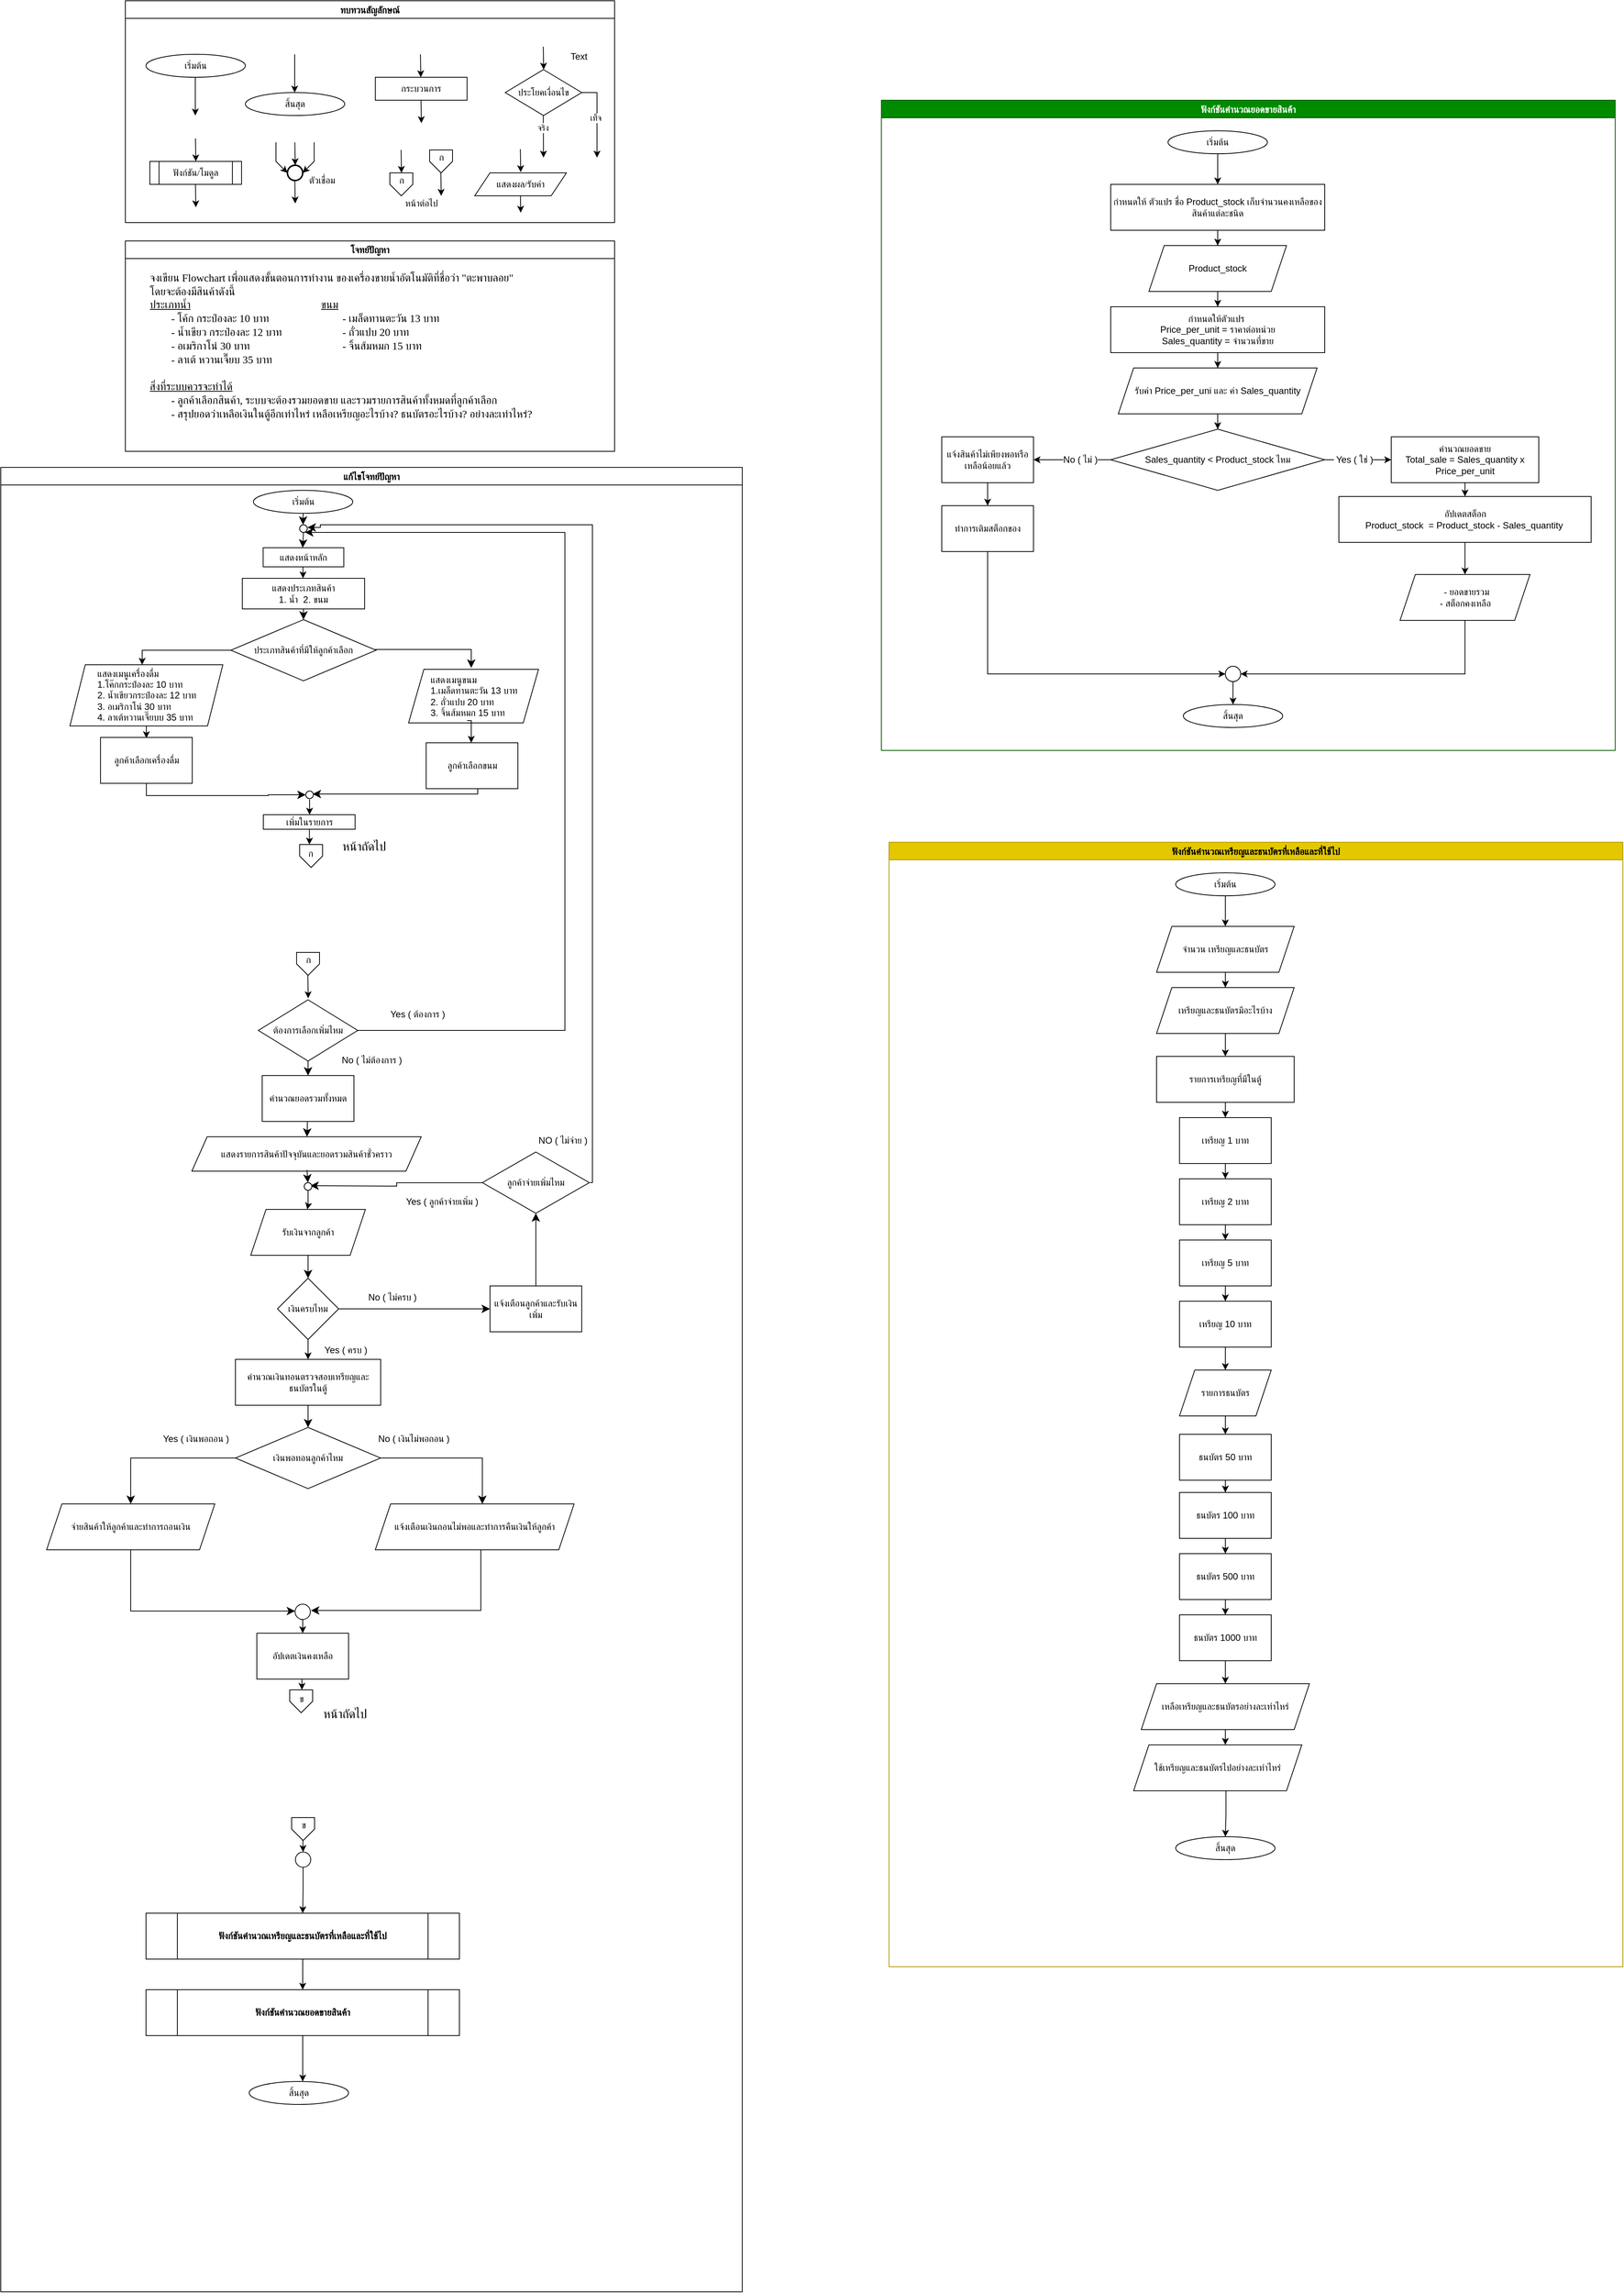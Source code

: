 <mxfile version="28.0.5">
  <diagram name="หน้า-1" id="bUGmh4BNP2I-j23eDLgH">
    <mxGraphModel grid="1" page="1" gridSize="10" guides="1" tooltips="1" connect="1" arrows="1" fold="1" pageScale="1" pageWidth="827" pageHeight="1169" math="0" shadow="0">
      <root>
        <mxCell id="0" />
        <mxCell id="1" parent="0" />
        <mxCell id="PJgN37fe6C9M8wJmgNNk-33" value="" style="endArrow=classic;html=1;rounded=0;" edge="1" parent="1">
          <mxGeometry width="50" height="50" relative="1" as="geometry">
            <mxPoint x="-562.29" y="267" as="sourcePoint" />
            <mxPoint x="-561.79" y="297" as="targetPoint" />
          </mxGeometry>
        </mxCell>
        <mxCell id="PJgN37fe6C9M8wJmgNNk-1" value="ทบทวนสัญลักษณ์" style="swimlane;fontFamily=Sarabun;fontSource=https%3A%2F%2Ffonts.googleapis.com%2Fcss%3Ffamily%3DSarabun;" vertex="1" parent="1">
          <mxGeometry x="-1079" y="20" width="640" height="290" as="geometry" />
        </mxCell>
        <mxCell id="PJgN37fe6C9M8wJmgNNk-101" value="&lt;font data-font-src=&quot;https://fonts.googleapis.com/css?family=Sarabun&quot; face=&quot;Sarabun&quot;&gt;โจทย์ปัญหา&lt;/font&gt;" style="swimlane;whiteSpace=wrap;html=1;" vertex="1" parent="1">
          <mxGeometry x="-1079" y="334" width="640" height="275" as="geometry" />
        </mxCell>
        <mxCell id="PJgN37fe6C9M8wJmgNNk-102" value="&lt;font data-font-src=&quot;https://fonts.googleapis.com/css?family=Sarabun&quot; face=&quot;Sarabun&quot; style=&quot;font-size: 14px;&quot;&gt;จงเขียน Flowchart เพื่อแสดงขั้นตอนการทำงาน ของเครื่องขายน้ำอัตโนมัติที่ชื่อว่า &quot;ตะพาบลอย&quot;&lt;br&gt;โดยจะต้องมีสินค้าดังนี้&lt;br&gt;&lt;u&gt;ประเภทน้ำ&lt;span style=&quot;white-space: pre;&quot;&gt;&#x9;&lt;/span&gt;&lt;span style=&quot;white-space: pre;&quot;&gt;&#x9;&lt;/span&gt;&lt;span style=&quot;white-space: pre;&quot;&gt;&#x9;&lt;/span&gt;&lt;span style=&quot;white-space: pre;&quot;&gt;&#x9;&lt;/span&gt;&lt;span style=&quot;white-space: pre;&quot;&gt;&#x9;&lt;/span&gt;&lt;span style=&quot;white-space: pre;&quot;&gt;&#x9;&lt;span style=&quot;white-space: pre;&quot;&gt;&#x9;&lt;/span&gt;ข&lt;/span&gt;นม&lt;/u&gt;&lt;br&gt;&lt;span style=&quot;white-space: pre;&quot;&gt;&#x9;&lt;/span&gt;- โค้ก กระป๋องละ 10 บาท&lt;span style=&quot;white-space: pre;&quot;&gt;&#x9;&lt;/span&gt;&lt;span style=&quot;white-space: pre;&quot;&gt;&#x9;&lt;/span&gt;&lt;span style=&quot;white-space: pre;&quot;&gt;&#x9;&lt;/span&gt;&lt;span style=&quot;white-space: pre;&quot;&gt;&#x9;&lt;/span&gt;- เมล็ดทานตะวัน 13 บาท&lt;br&gt;&lt;span style=&quot;white-space: pre;&quot;&gt;&#x9;&lt;/span&gt;- น้ำเขียว กระป๋องละ 12 บาท&lt;span style=&quot;white-space: pre;&quot;&gt;&#x9;&lt;/span&gt;&lt;span style=&quot;white-space: pre;&quot;&gt;&#x9;&lt;/span&gt;&lt;span style=&quot;white-space: pre;&quot;&gt;&#x9;&lt;/span&gt;- ถั่วแปบ 20 บาท&lt;br&gt;&lt;span style=&quot;white-space: pre;&quot;&gt;&#x9;&lt;/span&gt;- อเมริกาโน่ 30 บาท&lt;span style=&quot;white-space: pre;&quot;&gt;&#x9;&lt;/span&gt;&lt;span style=&quot;white-space: pre;&quot;&gt;&#x9;&lt;/span&gt;&lt;span style=&quot;white-space: pre;&quot;&gt;&#x9;&lt;/span&gt;&lt;span style=&quot;white-space: pre;&quot;&gt;&#x9;&lt;/span&gt;&lt;span style=&quot;white-space: pre;&quot;&gt;&#x9;&lt;/span&gt;- จิ้นส้มหมก 15 บาท&lt;br&gt;&lt;span style=&quot;white-space: pre;&quot;&gt;&#x9;&lt;/span&gt;- ลาเต้ หวานเจี๊ยบ 35 บาท&lt;span style=&quot;white-space: pre;&quot;&gt;&#x9;&lt;/span&gt;&lt;br&gt;&lt;br&gt;&lt;u&gt;สิ่งที่ระบบควรจะทำได้&lt;/u&gt;&lt;br&gt;&lt;span style=&quot;white-space: pre;&quot;&gt;&#x9;&lt;/span&gt;- ลูกค้าเลือกสินค้า, ระบบจะต้องรวมยอดขาย และรวมรายการสินค้าทั้งหมดที่ลูกค้าเลือก&lt;br&gt;&lt;span style=&quot;white-space: pre;&quot;&gt;&#x9;&lt;/span&gt;- สรุปยอดว่าเหลือเงินในตู้อีกเท่าไหร่ เหลือเหรียญอะไรบ้าง? ธนบัตรอะไรบ้าง? อย่างละเท่าไหร่?&lt;br&gt;&lt;br&gt;&lt;br&gt;&lt;/font&gt;" style="text;html=1;align=left;verticalAlign=middle;resizable=0;points=[];autosize=1;strokeColor=none;fillColor=none;fontSize=14;" vertex="1" parent="PJgN37fe6C9M8wJmgNNk-101">
          <mxGeometry x="30" y="35" width="580" height="240" as="geometry" />
        </mxCell>
        <mxCell id="PJgN37fe6C9M8wJmgNNk-2" value="&lt;font data-font-src=&quot;https://fonts.googleapis.com/css?family=Sarabun&quot; face=&quot;Sarabun&quot;&gt;เริ่มต้น&lt;/font&gt;" style="ellipse;whiteSpace=wrap;html=1;" vertex="1" parent="1">
          <mxGeometry x="-1052" y="90" width="130" height="30" as="geometry" />
        </mxCell>
        <mxCell id="PJgN37fe6C9M8wJmgNNk-3" value="" style="endArrow=classic;html=1;rounded=0;" edge="1" parent="1">
          <mxGeometry width="50" height="50" relative="1" as="geometry">
            <mxPoint x="-987.5" y="120" as="sourcePoint" />
            <mxPoint x="-987.5" y="170" as="targetPoint" />
          </mxGeometry>
        </mxCell>
        <mxCell id="PJgN37fe6C9M8wJmgNNk-4" value="&lt;font face=&quot;Sarabun&quot;&gt;สิ้นสุด&lt;/font&gt;" style="ellipse;whiteSpace=wrap;html=1;" vertex="1" parent="1">
          <mxGeometry x="-922" y="140" width="130" height="30" as="geometry" />
        </mxCell>
        <mxCell id="PJgN37fe6C9M8wJmgNNk-5" value="" style="endArrow=classic;html=1;rounded=0;" edge="1" parent="1">
          <mxGeometry width="50" height="50" relative="1" as="geometry">
            <mxPoint x="-857.5" y="90" as="sourcePoint" />
            <mxPoint x="-857.5" y="140" as="targetPoint" />
          </mxGeometry>
        </mxCell>
        <mxCell id="PJgN37fe6C9M8wJmgNNk-6" value="กระบวนการ" style="rounded=0;whiteSpace=wrap;html=1;fontFamily=Sarabun;fontSource=https%3A%2F%2Ffonts.googleapis.com%2Fcss%3Ffamily%3DSarabun;" vertex="1" parent="1">
          <mxGeometry x="-752" y="120" width="120" height="30" as="geometry" />
        </mxCell>
        <mxCell id="PJgN37fe6C9M8wJmgNNk-7" value="" style="endArrow=classic;html=1;rounded=0;" edge="1" parent="1">
          <mxGeometry width="50" height="50" relative="1" as="geometry">
            <mxPoint x="-693" y="90" as="sourcePoint" />
            <mxPoint x="-692.5" y="120" as="targetPoint" />
          </mxGeometry>
        </mxCell>
        <mxCell id="PJgN37fe6C9M8wJmgNNk-8" value="" style="endArrow=classic;html=1;rounded=0;" edge="1" parent="1">
          <mxGeometry width="50" height="50" relative="1" as="geometry">
            <mxPoint x="-692.25" y="150" as="sourcePoint" />
            <mxPoint x="-691.75" y="180" as="targetPoint" />
          </mxGeometry>
        </mxCell>
        <mxCell id="PJgN37fe6C9M8wJmgNNk-9" value="ประโยคเงื่อนไข" style="rhombus;whiteSpace=wrap;html=1;fontFamily=Sarabun;fontSource=https%3A%2F%2Ffonts.googleapis.com%2Fcss%3Ffamily%3DSarabun;" vertex="1" parent="1">
          <mxGeometry x="-582" y="110" width="100" height="60" as="geometry" />
        </mxCell>
        <mxCell id="PJgN37fe6C9M8wJmgNNk-10" value="" style="endArrow=classic;html=1;rounded=0;" edge="1" parent="1">
          <mxGeometry width="50" height="50" relative="1" as="geometry">
            <mxPoint x="-532.29" y="80" as="sourcePoint" />
            <mxPoint x="-531.79" y="110" as="targetPoint" />
          </mxGeometry>
        </mxCell>
        <mxCell id="PJgN37fe6C9M8wJmgNNk-11" value="" style="endArrow=classic;html=1;rounded=0;" edge="1" parent="1">
          <mxGeometry width="50" height="50" relative="1" as="geometry">
            <mxPoint x="-532.29" y="170" as="sourcePoint" />
            <mxPoint x="-532" y="225" as="targetPoint" />
          </mxGeometry>
        </mxCell>
        <mxCell id="PJgN37fe6C9M8wJmgNNk-12" value="จริง" style="edgeLabel;html=1;align=center;verticalAlign=middle;resizable=0;points=[];fontFamily=Sarabun;fontSource=https%3A%2F%2Ffonts.googleapis.com%2Fcss%3Ffamily%3DSarabun;" vertex="1" connectable="0" parent="PJgN37fe6C9M8wJmgNNk-11">
          <mxGeometry x="-0.414" y="-1" relative="1" as="geometry">
            <mxPoint as="offset" />
          </mxGeometry>
        </mxCell>
        <mxCell id="PJgN37fe6C9M8wJmgNNk-13" value="" style="endArrow=classic;html=1;rounded=0;exitX=1;exitY=0.5;exitDx=0;exitDy=0;" edge="1" parent="1" source="PJgN37fe6C9M8wJmgNNk-9">
          <mxGeometry width="50" height="50" relative="1" as="geometry">
            <mxPoint x="-452" y="145" as="sourcePoint" />
            <mxPoint x="-462" y="225" as="targetPoint" />
            <Array as="points">
              <mxPoint x="-462" y="140" />
            </Array>
          </mxGeometry>
        </mxCell>
        <mxCell id="PJgN37fe6C9M8wJmgNNk-14" value="&lt;font data-font-src=&quot;https://fonts.googleapis.com/css?family=Sarabun&quot; face=&quot;Sarabun&quot;&gt;เท็จ&lt;/font&gt;" style="edgeLabel;html=1;align=center;verticalAlign=middle;resizable=0;points=[];" vertex="1" connectable="0" parent="PJgN37fe6C9M8wJmgNNk-13">
          <mxGeometry x="-0.002" y="-2" relative="1" as="geometry">
            <mxPoint as="offset" />
          </mxGeometry>
        </mxCell>
        <mxCell id="PJgN37fe6C9M8wJmgNNk-15" value="&lt;font data-font-src=&quot;https://fonts.googleapis.com/css?family=Sarabun&quot; face=&quot;Sarabun&quot;&gt;ฟังก์ชัน/โมดูล&lt;/font&gt;" style="shape=process;whiteSpace=wrap;html=1;backgroundOutline=1;" vertex="1" parent="1">
          <mxGeometry x="-1047" y="230" width="120" height="30" as="geometry" />
        </mxCell>
        <mxCell id="PJgN37fe6C9M8wJmgNNk-16" value="" style="endArrow=classic;html=1;rounded=0;" edge="1" parent="1">
          <mxGeometry width="50" height="50" relative="1" as="geometry">
            <mxPoint x="-987.29" y="200" as="sourcePoint" />
            <mxPoint x="-986.79" y="230" as="targetPoint" />
          </mxGeometry>
        </mxCell>
        <mxCell id="PJgN37fe6C9M8wJmgNNk-17" value="" style="endArrow=classic;html=1;rounded=0;" edge="1" parent="1">
          <mxGeometry width="50" height="50" relative="1" as="geometry">
            <mxPoint x="-987.29" y="260" as="sourcePoint" />
            <mxPoint x="-986.79" y="290" as="targetPoint" />
          </mxGeometry>
        </mxCell>
        <mxCell id="PJgN37fe6C9M8wJmgNNk-18" value="" style="strokeWidth=2;html=1;shape=mxgraph.flowchart.start_2;whiteSpace=wrap;" vertex="1" parent="1">
          <mxGeometry x="-867" y="235" width="20" height="20" as="geometry" />
        </mxCell>
        <mxCell id="PJgN37fe6C9M8wJmgNNk-19" value="" style="endArrow=classic;html=1;rounded=0;" edge="1" parent="1">
          <mxGeometry width="50" height="50" relative="1" as="geometry">
            <mxPoint x="-857.29" y="205" as="sourcePoint" />
            <mxPoint x="-856.79" y="235" as="targetPoint" />
          </mxGeometry>
        </mxCell>
        <mxCell id="PJgN37fe6C9M8wJmgNNk-20" value="" style="endArrow=classic;html=1;rounded=0;entryX=0;entryY=0.5;entryDx=0;entryDy=0;entryPerimeter=0;" edge="1" parent="1" target="PJgN37fe6C9M8wJmgNNk-18">
          <mxGeometry width="50" height="50" relative="1" as="geometry">
            <mxPoint x="-882" y="205" as="sourcePoint" />
            <mxPoint x="-881.5" y="235" as="targetPoint" />
            <Array as="points">
              <mxPoint x="-882" y="230" />
            </Array>
          </mxGeometry>
        </mxCell>
        <mxCell id="PJgN37fe6C9M8wJmgNNk-21" value="" style="endArrow=classic;html=1;rounded=0;entryX=1;entryY=0.5;entryDx=0;entryDy=0;entryPerimeter=0;" edge="1" parent="1" target="PJgN37fe6C9M8wJmgNNk-18">
          <mxGeometry width="50" height="50" relative="1" as="geometry">
            <mxPoint x="-832" y="205" as="sourcePoint" />
            <mxPoint x="-831.5" y="235" as="targetPoint" />
            <Array as="points">
              <mxPoint x="-832" y="230" />
            </Array>
          </mxGeometry>
        </mxCell>
        <mxCell id="PJgN37fe6C9M8wJmgNNk-22" value="" style="endArrow=classic;html=1;rounded=0;" edge="1" parent="1">
          <mxGeometry width="50" height="50" relative="1" as="geometry">
            <mxPoint x="-857.29" y="255" as="sourcePoint" />
            <mxPoint x="-856.79" y="285" as="targetPoint" />
          </mxGeometry>
        </mxCell>
        <mxCell id="PJgN37fe6C9M8wJmgNNk-23" value="&lt;font data-font-src=&quot;https://fonts.googleapis.com/css?family=Sarabun&quot; face=&quot;Sarabun&quot;&gt;ตัวเชื่อม&lt;/font&gt;" style="text;html=1;align=center;verticalAlign=middle;resizable=0;points=[];autosize=1;strokeColor=none;fillColor=none;" vertex="1" parent="1">
          <mxGeometry x="-852" y="240" width="60" height="30" as="geometry" />
        </mxCell>
        <mxCell id="PJgN37fe6C9M8wJmgNNk-24" value="" style="endArrow=classic;html=1;rounded=0;" edge="1" parent="1">
          <mxGeometry width="50" height="50" relative="1" as="geometry">
            <mxPoint x="-718.29" y="215" as="sourcePoint" />
            <mxPoint x="-717.79" y="245" as="targetPoint" />
          </mxGeometry>
        </mxCell>
        <mxCell id="PJgN37fe6C9M8wJmgNNk-25" value="" style="verticalLabelPosition=bottom;verticalAlign=top;html=1;shape=offPageConnector;rounded=0;size=0.5;" vertex="1" parent="1">
          <mxGeometry x="-733" y="245" width="30" height="30" as="geometry" />
        </mxCell>
        <mxCell id="PJgN37fe6C9M8wJmgNNk-26" value="" style="endArrow=classic;html=1;rounded=0;" edge="1" parent="1">
          <mxGeometry width="50" height="50" relative="1" as="geometry">
            <mxPoint x="-666.29" y="245" as="sourcePoint" />
            <mxPoint x="-665.79" y="275" as="targetPoint" />
          </mxGeometry>
        </mxCell>
        <mxCell id="PJgN37fe6C9M8wJmgNNk-27" value="" style="verticalLabelPosition=bottom;verticalAlign=top;html=1;shape=offPageConnector;rounded=0;size=0.5;" vertex="1" parent="1">
          <mxGeometry x="-681" y="215" width="30" height="30" as="geometry" />
        </mxCell>
        <mxCell id="PJgN37fe6C9M8wJmgNNk-28" value="หน้าต่อไป" style="text;html=1;align=center;verticalAlign=middle;resizable=0;points=[];autosize=1;strokeColor=none;fillColor=none;fontFamily=Sarabun;fontSource=https%3A%2F%2Ffonts.googleapis.com%2Fcss%3Ffamily%3DSarabun;" vertex="1" parent="1">
          <mxGeometry x="-727" y="270" width="70" height="30" as="geometry" />
        </mxCell>
        <mxCell id="PJgN37fe6C9M8wJmgNNk-29" value="ก" style="text;html=1;align=center;verticalAlign=middle;resizable=0;points=[];autosize=1;strokeColor=none;fillColor=none;fontFamily=Sarabun;fontSource=https%3A%2F%2Ffonts.googleapis.com%2Fcss%3Ffamily%3DSarabun;" vertex="1" parent="1">
          <mxGeometry x="-733" y="240" width="30" height="30" as="geometry" />
        </mxCell>
        <mxCell id="PJgN37fe6C9M8wJmgNNk-30" value="ก" style="text;html=1;align=center;verticalAlign=middle;resizable=0;points=[];autosize=1;strokeColor=none;fillColor=none;fontFamily=Sarabun;fontSource=https%3A%2F%2Ffonts.googleapis.com%2Fcss%3Ffamily%3DSarabun;" vertex="1" parent="1">
          <mxGeometry x="-681" y="210" width="30" height="30" as="geometry" />
        </mxCell>
        <mxCell id="PJgN37fe6C9M8wJmgNNk-31" value="แสดงผล/รับค่า" style="shape=parallelogram;perimeter=parallelogramPerimeter;whiteSpace=wrap;html=1;fixedSize=1;fontFamily=Sarabun;fontSource=https%3A%2F%2Ffonts.googleapis.com%2Fcss%3Ffamily%3DSarabun;" vertex="1" parent="1">
          <mxGeometry x="-622" y="245" width="120" height="30" as="geometry" />
        </mxCell>
        <mxCell id="PJgN37fe6C9M8wJmgNNk-32" value="" style="endArrow=classic;html=1;rounded=0;" edge="1" parent="1">
          <mxGeometry width="50" height="50" relative="1" as="geometry">
            <mxPoint x="-562.29" y="214" as="sourcePoint" />
            <mxPoint x="-561.79" y="244" as="targetPoint" />
          </mxGeometry>
        </mxCell>
        <mxCell id="PJgN37fe6C9M8wJmgNNk-34" value="แก้ไขโจทย์ปัญหา" style="swimlane;fontFamily=Sarabun;fontSource=https%3A%2F%2Ffonts.googleapis.com%2Fcss%3Ffamily%3DSarabun;" vertex="1" parent="1">
          <mxGeometry x="-1242" y="630" width="970" height="2385" as="geometry" />
        </mxCell>
        <mxCell id="PJgN37fe6C9M8wJmgNNk-35" value="" style="edgeStyle=none;curved=1;rounded=0;orthogonalLoop=1;jettySize=auto;html=1;fontSize=12;startSize=8;endSize=8;" edge="1" parent="PJgN37fe6C9M8wJmgNNk-34" source="PJgN37fe6C9M8wJmgNNk-36">
          <mxGeometry relative="1" as="geometry">
            <mxPoint x="395.5" y="75" as="targetPoint" />
          </mxGeometry>
        </mxCell>
        <mxCell id="PJgN37fe6C9M8wJmgNNk-36" value="&lt;font data-font-src=&quot;https://fonts.googleapis.com/css?family=Sarabun&quot; face=&quot;Sarabun&quot;&gt;เริ่มต้น&lt;/font&gt;" style="ellipse;whiteSpace=wrap;html=1;" vertex="1" parent="PJgN37fe6C9M8wJmgNNk-34">
          <mxGeometry x="330.5" y="30" width="130" height="30" as="geometry" />
        </mxCell>
        <mxCell id="PJgN37fe6C9M8wJmgNNk-37" value="" style="edgeStyle=none;curved=1;rounded=0;orthogonalLoop=1;jettySize=auto;html=1;fontSize=12;startSize=8;endSize=8;" edge="1" parent="PJgN37fe6C9M8wJmgNNk-34" source="PJgN37fe6C9M8wJmgNNk-38" target="PJgN37fe6C9M8wJmgNNk-41">
          <mxGeometry relative="1" as="geometry" />
        </mxCell>
        <mxCell id="PJgN37fe6C9M8wJmgNNk-38" value="แสดงประเภทสินค้า&lt;div&gt;1. น้ำ &amp;nbsp;2. ขนม&lt;/div&gt;" style="whiteSpace=wrap;html=1;" vertex="1" parent="PJgN37fe6C9M8wJmgNNk-34">
          <mxGeometry x="316" y="145" width="160" height="40" as="geometry" />
        </mxCell>
        <mxCell id="PJgN37fe6C9M8wJmgNNk-40" value="" style="edgeStyle=orthogonalEdgeStyle;rounded=0;orthogonalLoop=1;jettySize=auto;html=1;fontSize=12;startSize=8;endSize=8;" edge="1" parent="PJgN37fe6C9M8wJmgNNk-34">
          <mxGeometry relative="1" as="geometry">
            <mxPoint x="615.5" y="262" as="targetPoint" />
            <Array as="points">
              <mxPoint x="615.5" y="238" />
            </Array>
            <mxPoint x="470.5" y="238" as="sourcePoint" />
          </mxGeometry>
        </mxCell>
        <mxCell id="HFnJbjS35dthGwVTHvKz-14" value="" style="edgeStyle=orthogonalEdgeStyle;rounded=0;orthogonalLoop=1;jettySize=auto;html=1;exitX=0;exitY=0.5;exitDx=0;exitDy=0;" edge="1" parent="PJgN37fe6C9M8wJmgNNk-34" source="PJgN37fe6C9M8wJmgNNk-41">
          <mxGeometry relative="1" as="geometry">
            <mxPoint x="307.5" y="242" as="sourcePoint" />
            <mxPoint x="185" y="258" as="targetPoint" />
            <Array as="points">
              <mxPoint x="185" y="239" />
            </Array>
          </mxGeometry>
        </mxCell>
        <mxCell id="PJgN37fe6C9M8wJmgNNk-41" value="ประเภทสินค้าที่มีให้ลูกค้าเลือก" style="rhombus;whiteSpace=wrap;html=1;" vertex="1" parent="PJgN37fe6C9M8wJmgNNk-34">
          <mxGeometry x="301" y="199" width="190" height="80" as="geometry" />
        </mxCell>
        <mxCell id="PJgN37fe6C9M8wJmgNNk-47" value="ลูกค้าเลือกเครื่องดื่ม" style="whiteSpace=wrap;html=1;align=center;" vertex="1" parent="PJgN37fe6C9M8wJmgNNk-34">
          <mxGeometry x="130.5" y="353" width="120" height="60" as="geometry" />
        </mxCell>
        <mxCell id="PJgN37fe6C9M8wJmgNNk-49" value="ลูกค้าเลือกขนม" style="whiteSpace=wrap;html=1;align=center;" vertex="1" parent="PJgN37fe6C9M8wJmgNNk-34">
          <mxGeometry x="556.5" y="360" width="120" height="60" as="geometry" />
        </mxCell>
        <mxCell id="hMuyso47W1TNLVXMHgkq-39" value="" style="edgeStyle=orthogonalEdgeStyle;rounded=0;orthogonalLoop=1;jettySize=auto;html=1;" edge="1" parent="PJgN37fe6C9M8wJmgNNk-34">
          <mxGeometry relative="1" as="geometry">
            <mxPoint x="404" y="434" as="sourcePoint" />
            <mxPoint x="404.003" y="454" as="targetPoint" />
            <Array as="points">
              <mxPoint x="404" y="451" />
              <mxPoint x="404" y="451" />
            </Array>
          </mxGeometry>
        </mxCell>
        <mxCell id="PJgN37fe6C9M8wJmgNNk-52" value="เพิ่มในรายการ" style="whiteSpace=wrap;html=1;" vertex="1" parent="PJgN37fe6C9M8wJmgNNk-34">
          <mxGeometry x="343.5" y="454" width="120" height="19" as="geometry" />
        </mxCell>
        <mxCell id="PJgN37fe6C9M8wJmgNNk-53" value="" style="endArrow=classic;html=1;rounded=0;" edge="1" parent="PJgN37fe6C9M8wJmgNNk-34">
          <mxGeometry width="50" height="50" relative="1" as="geometry">
            <mxPoint x="401.71" y="664" as="sourcePoint" />
            <mxPoint x="402.21" y="694" as="targetPoint" />
          </mxGeometry>
        </mxCell>
        <mxCell id="PJgN37fe6C9M8wJmgNNk-54" value="" style="verticalLabelPosition=bottom;verticalAlign=top;html=1;shape=offPageConnector;rounded=0;size=0.5;" vertex="1" parent="PJgN37fe6C9M8wJmgNNk-34">
          <mxGeometry x="387" y="634" width="30" height="30" as="geometry" />
        </mxCell>
        <mxCell id="PJgN37fe6C9M8wJmgNNk-55" value="ก" style="text;html=1;align=center;verticalAlign=middle;resizable=0;points=[];autosize=1;strokeColor=none;fillColor=none;fontFamily=Sarabun;fontSource=https%3A%2F%2Ffonts.googleapis.com%2Fcss%3Ffamily%3DSarabun;" vertex="1" parent="PJgN37fe6C9M8wJmgNNk-34">
          <mxGeometry x="387" y="629" width="30" height="30" as="geometry" />
        </mxCell>
        <mxCell id="PJgN37fe6C9M8wJmgNNk-57" value="" style="verticalLabelPosition=bottom;verticalAlign=top;html=1;shape=offPageConnector;rounded=0;size=0.5;" vertex="1" parent="PJgN37fe6C9M8wJmgNNk-34">
          <mxGeometry x="391" y="493" width="30" height="30" as="geometry" />
        </mxCell>
        <mxCell id="PJgN37fe6C9M8wJmgNNk-58" value="ก" style="text;html=1;align=center;verticalAlign=middle;resizable=0;points=[];autosize=1;strokeColor=none;fillColor=none;fontFamily=Sarabun;fontSource=https%3A%2F%2Ffonts.googleapis.com%2Fcss%3Ffamily%3DSarabun;" vertex="1" parent="PJgN37fe6C9M8wJmgNNk-34">
          <mxGeometry x="390" y="490" width="30" height="30" as="geometry" />
        </mxCell>
        <mxCell id="PJgN37fe6C9M8wJmgNNk-59" value="" style="edgeStyle=none;curved=1;rounded=0;orthogonalLoop=1;jettySize=auto;html=1;fontSize=12;startSize=8;endSize=8;" edge="1" parent="PJgN37fe6C9M8wJmgNNk-34" source="PJgN37fe6C9M8wJmgNNk-60" target="PJgN37fe6C9M8wJmgNNk-67">
          <mxGeometry relative="1" as="geometry" />
        </mxCell>
        <mxCell id="PJgN37fe6C9M8wJmgNNk-60" value="ต้องการเลือกเพิ่มไหม" style="rhombus;whiteSpace=wrap;html=1;" vertex="1" parent="PJgN37fe6C9M8wJmgNNk-34">
          <mxGeometry x="337" y="696" width="130" height="80" as="geometry" />
        </mxCell>
        <mxCell id="PJgN37fe6C9M8wJmgNNk-61" value="" style="edgeStyle=orthogonalEdgeStyle;orthogonalLoop=1;jettySize=auto;html=1;rounded=0;fontSize=12;startSize=8;endSize=8;exitX=1;exitY=0.5;exitDx=0;exitDy=0;" edge="1" parent="PJgN37fe6C9M8wJmgNNk-34">
          <mxGeometry width="140" relative="1" as="geometry">
            <mxPoint x="467.0" y="737.0" as="sourcePoint" />
            <mxPoint x="398" y="85" as="targetPoint" />
            <Array as="points">
              <mxPoint x="467" y="736" />
              <mxPoint x="738" y="736" />
              <mxPoint x="738" y="85" />
            </Array>
          </mxGeometry>
        </mxCell>
        <mxCell id="PJgN37fe6C9M8wJmgNNk-62" value="" style="ellipse;whiteSpace=wrap;html=1;" vertex="1" parent="PJgN37fe6C9M8wJmgNNk-34">
          <mxGeometry x="391" y="75" width="10" height="10" as="geometry" />
        </mxCell>
        <mxCell id="PJgN37fe6C9M8wJmgNNk-63" value="" style="edgeStyle=none;curved=1;rounded=0;orthogonalLoop=1;jettySize=auto;html=1;fontSize=12;startSize=8;endSize=8;exitX=0.5;exitY=1;exitDx=0;exitDy=0;" edge="1" parent="PJgN37fe6C9M8wJmgNNk-34" source="PJgN37fe6C9M8wJmgNNk-62">
          <mxGeometry relative="1" as="geometry">
            <mxPoint x="395.38" y="103" as="sourcePoint" />
            <mxPoint x="395" y="105" as="targetPoint" />
          </mxGeometry>
        </mxCell>
        <mxCell id="PJgN37fe6C9M8wJmgNNk-64" value="Yes ( ต้องการ )" style="text;html=1;align=center;verticalAlign=middle;resizable=0;points=[];autosize=1;strokeColor=none;fillColor=none;fontSize=12;" vertex="1" parent="PJgN37fe6C9M8wJmgNNk-34">
          <mxGeometry x="495" y="699.5" width="100" height="30" as="geometry" />
        </mxCell>
        <mxCell id="PJgN37fe6C9M8wJmgNNk-66" value="" style="edgeStyle=none;curved=1;rounded=0;orthogonalLoop=1;jettySize=auto;html=1;fontSize=12;startSize=8;endSize=8;" edge="1" parent="PJgN37fe6C9M8wJmgNNk-34" source="PJgN37fe6C9M8wJmgNNk-67" target="PJgN37fe6C9M8wJmgNNk-68">
          <mxGeometry relative="1" as="geometry" />
        </mxCell>
        <mxCell id="PJgN37fe6C9M8wJmgNNk-67" value="คำนวณยอดรวมทั้งหมด" style="whiteSpace=wrap;html=1;" vertex="1" parent="PJgN37fe6C9M8wJmgNNk-34">
          <mxGeometry x="342" y="795" width="120" height="60" as="geometry" />
        </mxCell>
        <mxCell id="PJgN37fe6C9M8wJmgNNk-68" value="แสดงรายการสินค้าปัจจุบันและยอดรวมสินค้าชั่วคราว" style="shape=parallelogram;perimeter=parallelogramPerimeter;whiteSpace=wrap;html=1;fixedSize=1;" vertex="1" parent="PJgN37fe6C9M8wJmgNNk-34">
          <mxGeometry x="250" y="875" width="300" height="45" as="geometry" />
        </mxCell>
        <mxCell id="PJgN37fe6C9M8wJmgNNk-69" value="" style="edgeStyle=none;curved=1;rounded=0;orthogonalLoop=1;jettySize=auto;html=1;fontSize=12;startSize=8;endSize=8;" edge="1" parent="PJgN37fe6C9M8wJmgNNk-34" source="PJgN37fe6C9M8wJmgNNk-70" target="PJgN37fe6C9M8wJmgNNk-72">
          <mxGeometry relative="1" as="geometry" />
        </mxCell>
        <mxCell id="PJgN37fe6C9M8wJmgNNk-70" value="รับเงินจากลูกค้า" style="shape=parallelogram;perimeter=parallelogramPerimeter;whiteSpace=wrap;html=1;fixedSize=1;" vertex="1" parent="PJgN37fe6C9M8wJmgNNk-34">
          <mxGeometry x="327" y="970" width="150" height="60" as="geometry" />
        </mxCell>
        <mxCell id="PJgN37fe6C9M8wJmgNNk-71" value="" style="edgeStyle=none;curved=1;rounded=0;orthogonalLoop=1;jettySize=auto;html=1;fontSize=12;startSize=8;endSize=8;" edge="1" parent="PJgN37fe6C9M8wJmgNNk-34" source="PJgN37fe6C9M8wJmgNNk-72" target="PJgN37fe6C9M8wJmgNNk-74">
          <mxGeometry relative="1" as="geometry" />
        </mxCell>
        <mxCell id="HFnJbjS35dthGwVTHvKz-25" value="" style="edgeStyle=orthogonalEdgeStyle;rounded=0;orthogonalLoop=1;jettySize=auto;html=1;" edge="1" parent="PJgN37fe6C9M8wJmgNNk-34">
          <mxGeometry relative="1" as="geometry">
            <mxPoint x="402" y="1126" as="sourcePoint" />
            <mxPoint x="402" y="1166" as="targetPoint" />
            <Array as="points">
              <mxPoint x="402" y="1126" />
            </Array>
          </mxGeometry>
        </mxCell>
        <mxCell id="PJgN37fe6C9M8wJmgNNk-72" value="เงินครบไหม" style="rhombus;whiteSpace=wrap;html=1;" vertex="1" parent="PJgN37fe6C9M8wJmgNNk-34">
          <mxGeometry x="362" y="1060" width="80" height="80" as="geometry" />
        </mxCell>
        <mxCell id="PJgN37fe6C9M8wJmgNNk-73" value="" style="edgeStyle=none;curved=1;rounded=0;orthogonalLoop=1;jettySize=auto;html=1;fontSize=12;startSize=8;endSize=8;" edge="1" parent="PJgN37fe6C9M8wJmgNNk-34" source="PJgN37fe6C9M8wJmgNNk-74" target="PJgN37fe6C9M8wJmgNNk-77">
          <mxGeometry relative="1" as="geometry" />
        </mxCell>
        <mxCell id="PJgN37fe6C9M8wJmgNNk-74" value="แจ้งเตือนลูกค้าและรับเงินเพิ่ม" style="whiteSpace=wrap;html=1;" vertex="1" parent="PJgN37fe6C9M8wJmgNNk-34">
          <mxGeometry x="640" y="1070" width="120" height="60" as="geometry" />
        </mxCell>
        <mxCell id="PJgN37fe6C9M8wJmgNNk-75" value="" style="edgeStyle=orthogonalEdgeStyle;rounded=0;orthogonalLoop=1;jettySize=auto;html=1;fontSize=12;startSize=8;endSize=8;exitX=0.071;exitY=0.501;exitDx=0;exitDy=0;exitPerimeter=0;" edge="1" parent="PJgN37fe6C9M8wJmgNNk-34" source="PJgN37fe6C9M8wJmgNNk-77">
          <mxGeometry relative="1" as="geometry">
            <mxPoint x="405" y="939" as="targetPoint" />
            <mxPoint x="630" y="939" as="sourcePoint" />
          </mxGeometry>
        </mxCell>
        <mxCell id="PJgN37fe6C9M8wJmgNNk-76" value="" style="edgeStyle=orthogonalEdgeStyle;rounded=0;orthogonalLoop=1;jettySize=auto;html=1;fontSize=12;startSize=8;endSize=8;exitX=1;exitY=0.5;exitDx=0;exitDy=0;entryX=1.026;entryY=0.347;entryDx=0;entryDy=0;entryPerimeter=0;" edge="1" parent="PJgN37fe6C9M8wJmgNNk-34" target="PJgN37fe6C9M8wJmgNNk-62">
          <mxGeometry relative="1" as="geometry">
            <mxPoint x="771" y="935.0" as="sourcePoint" />
            <mxPoint x="393.54" y="104" as="targetPoint" />
            <Array as="points">
              <mxPoint x="774" y="935" />
              <mxPoint x="774" y="75" />
              <mxPoint x="418" y="75" />
              <mxPoint x="418" y="78" />
            </Array>
          </mxGeometry>
        </mxCell>
        <mxCell id="PJgN37fe6C9M8wJmgNNk-77" value="ลูกค้าจ่ายเพิ่มไหม" style="rhombus;whiteSpace=wrap;html=1;" vertex="1" parent="PJgN37fe6C9M8wJmgNNk-34">
          <mxGeometry x="630" y="895" width="140" height="80" as="geometry" />
        </mxCell>
        <mxCell id="PJgN37fe6C9M8wJmgNNk-78" value="Yes ( ลูกค้าจ่ายเพิ่ม )" style="text;html=1;align=center;verticalAlign=middle;resizable=0;points=[];autosize=1;strokeColor=none;fillColor=none;fontSize=12;" vertex="1" parent="PJgN37fe6C9M8wJmgNNk-34">
          <mxGeometry x="512" y="945" width="130" height="30" as="geometry" />
        </mxCell>
        <mxCell id="PJgN37fe6C9M8wJmgNNk-79" value="No ( ไม่ครบ )" style="text;html=1;align=center;verticalAlign=middle;resizable=0;points=[];autosize=1;strokeColor=none;fillColor=none;fontSize=12;" vertex="1" parent="PJgN37fe6C9M8wJmgNNk-34">
          <mxGeometry x="467" y="1070" width="90" height="30" as="geometry" />
        </mxCell>
        <mxCell id="PJgN37fe6C9M8wJmgNNk-80" value="NO ( ไม่จ่าย )" style="text;html=1;align=center;verticalAlign=middle;resizable=0;points=[];autosize=1;strokeColor=none;fillColor=none;fontSize=12;" vertex="1" parent="PJgN37fe6C9M8wJmgNNk-34">
          <mxGeometry x="690" y="865" width="90" height="30" as="geometry" />
        </mxCell>
        <mxCell id="PJgN37fe6C9M8wJmgNNk-81" value="Yes ( ครบ )" style="text;html=1;align=center;verticalAlign=middle;resizable=0;points=[];autosize=1;strokeColor=none;fillColor=none;fontSize=12;" vertex="1" parent="PJgN37fe6C9M8wJmgNNk-34">
          <mxGeometry x="411" y="1139" width="80" height="30" as="geometry" />
        </mxCell>
        <mxCell id="PJgN37fe6C9M8wJmgNNk-83" value="" style="edgeStyle=none;curved=1;rounded=0;orthogonalLoop=1;jettySize=auto;html=1;fontSize=12;startSize=8;endSize=8;" edge="1" parent="PJgN37fe6C9M8wJmgNNk-34" source="PJgN37fe6C9M8wJmgNNk-84" target="PJgN37fe6C9M8wJmgNNk-87">
          <mxGeometry relative="1" as="geometry" />
        </mxCell>
        <mxCell id="PJgN37fe6C9M8wJmgNNk-84" value="คำนวณเงินทอนตรวจสอบเหรียญและธนบัตรในตู้" style="whiteSpace=wrap;html=1;" vertex="1" parent="PJgN37fe6C9M8wJmgNNk-34">
          <mxGeometry x="307" y="1166" width="190" height="60" as="geometry" />
        </mxCell>
        <mxCell id="PJgN37fe6C9M8wJmgNNk-85" value="" style="edgeStyle=orthogonalEdgeStyle;rounded=0;orthogonalLoop=1;jettySize=auto;html=1;fontSize=12;startSize=8;endSize=8;" edge="1" parent="PJgN37fe6C9M8wJmgNNk-34" source="PJgN37fe6C9M8wJmgNNk-87" target="PJgN37fe6C9M8wJmgNNk-89">
          <mxGeometry relative="1" as="geometry">
            <Array as="points">
              <mxPoint x="630" y="1295" />
            </Array>
          </mxGeometry>
        </mxCell>
        <mxCell id="PJgN37fe6C9M8wJmgNNk-86" value="" style="edgeStyle=orthogonalEdgeStyle;rounded=0;orthogonalLoop=1;jettySize=auto;html=1;fontSize=12;startSize=8;endSize=8;" edge="1" parent="PJgN37fe6C9M8wJmgNNk-34" source="PJgN37fe6C9M8wJmgNNk-87" target="PJgN37fe6C9M8wJmgNNk-93">
          <mxGeometry relative="1" as="geometry" />
        </mxCell>
        <mxCell id="PJgN37fe6C9M8wJmgNNk-87" value="เงินพอทอนลูกค้าไหม" style="rhombus;whiteSpace=wrap;html=1;" vertex="1" parent="PJgN37fe6C9M8wJmgNNk-34">
          <mxGeometry x="307" y="1255" width="190" height="80" as="geometry" />
        </mxCell>
        <mxCell id="PJgN37fe6C9M8wJmgNNk-88" value="" style="edgeStyle=orthogonalEdgeStyle;rounded=0;orthogonalLoop=1;jettySize=auto;html=1;fontSize=12;startSize=8;endSize=8;entryX=1.038;entryY=0.413;entryDx=0;entryDy=0;entryPerimeter=0;" edge="1" parent="PJgN37fe6C9M8wJmgNNk-34" source="PJgN37fe6C9M8wJmgNNk-89" target="HFnJbjS35dthGwVTHvKz-15">
          <mxGeometry relative="1" as="geometry">
            <Array as="points">
              <mxPoint x="628" y="1494" />
            </Array>
            <mxPoint x="398" y="1495" as="targetPoint" />
          </mxGeometry>
        </mxCell>
        <mxCell id="PJgN37fe6C9M8wJmgNNk-89" value="แจ้งเตือนเงินถอนไม่พอและทำการคืนเงินให้ลูกค้า" style="shape=parallelogram;perimeter=parallelogramPerimeter;whiteSpace=wrap;html=1;fixedSize=1;" vertex="1" parent="PJgN37fe6C9M8wJmgNNk-34">
          <mxGeometry x="490" y="1355" width="260" height="60" as="geometry" />
        </mxCell>
        <mxCell id="PJgN37fe6C9M8wJmgNNk-90" value="No ( เงินไม่พอถอน )" style="text;html=1;align=center;verticalAlign=middle;resizable=0;points=[];autosize=1;strokeColor=none;fillColor=none;fontSize=12;" vertex="1" parent="PJgN37fe6C9M8wJmgNNk-34">
          <mxGeometry x="480" y="1255" width="120" height="30" as="geometry" />
        </mxCell>
        <mxCell id="PJgN37fe6C9M8wJmgNNk-91" value="Yes ( เงินพอถอน )" style="text;html=1;align=center;verticalAlign=middle;resizable=0;points=[];autosize=1;strokeColor=none;fillColor=none;fontSize=12;" vertex="1" parent="PJgN37fe6C9M8wJmgNNk-34">
          <mxGeometry x="200" y="1255" width="110" height="30" as="geometry" />
        </mxCell>
        <mxCell id="PJgN37fe6C9M8wJmgNNk-93" value="จ่ายสินค้าให้ลูกค้าและทำการถอนเงิน" style="shape=parallelogram;perimeter=parallelogramPerimeter;whiteSpace=wrap;html=1;fixedSize=1;" vertex="1" parent="PJgN37fe6C9M8wJmgNNk-34">
          <mxGeometry x="60" y="1355" width="220" height="60" as="geometry" />
        </mxCell>
        <mxCell id="hMuyso47W1TNLVXMHgkq-4" value="" style="edgeStyle=orthogonalEdgeStyle;rounded=0;orthogonalLoop=1;jettySize=auto;html=1;" edge="1" parent="PJgN37fe6C9M8wJmgNNk-34">
          <mxGeometry relative="1" as="geometry">
            <mxPoint x="385.003" y="1568" as="sourcePoint" />
            <mxPoint x="394" y="1598" as="targetPoint" />
            <Array as="points">
              <mxPoint x="385" y="1569" />
              <mxPoint x="394" y="1569" />
            </Array>
          </mxGeometry>
        </mxCell>
        <mxCell id="PJgN37fe6C9M8wJmgNNk-96" value="อัปเดตเงินคงเหลือ" style="whiteSpace=wrap;html=1;" vertex="1" parent="PJgN37fe6C9M8wJmgNNk-34">
          <mxGeometry x="335" y="1524" width="120" height="60" as="geometry" />
        </mxCell>
        <mxCell id="PJgN37fe6C9M8wJmgNNk-97" value="" style="verticalLabelPosition=bottom;verticalAlign=top;html=1;shape=offPageConnector;rounded=0;size=0.5;" vertex="1" parent="PJgN37fe6C9M8wJmgNNk-34">
          <mxGeometry x="378" y="1598" width="30" height="30" as="geometry" />
        </mxCell>
        <mxCell id="PJgN37fe6C9M8wJmgNNk-98" value="ข" style="text;html=1;align=center;verticalAlign=middle;resizable=0;points=[];autosize=1;strokeColor=none;fillColor=none;fontFamily=Sarabun;fontSource=https%3A%2F%2Ffonts.googleapis.com%2Fcss%3Ffamily%3DSarabun;" vertex="1" parent="PJgN37fe6C9M8wJmgNNk-34">
          <mxGeometry x="378" y="1595" width="30" height="30" as="geometry" />
        </mxCell>
        <mxCell id="PJgN37fe6C9M8wJmgNNk-99" value="หน้าถัดไป" style="text;html=1;align=center;verticalAlign=middle;resizable=0;points=[];autosize=1;strokeColor=none;fillColor=none;fontSize=16;" vertex="1" parent="PJgN37fe6C9M8wJmgNNk-34">
          <mxGeometry x="405" y="1614" width="90" height="30" as="geometry" />
        </mxCell>
        <mxCell id="PJgN37fe6C9M8wJmgNNk-100" value="หน้าถัดไป" style="text;html=1;align=center;verticalAlign=middle;resizable=0;points=[];autosize=1;strokeColor=none;fillColor=none;fontSize=16;" vertex="1" parent="PJgN37fe6C9M8wJmgNNk-34">
          <mxGeometry x="430" y="480" width="90" height="30" as="geometry" />
        </mxCell>
        <mxCell id="HFnJbjS35dthGwVTHvKz-23" value="" style="edgeStyle=orthogonalEdgeStyle;rounded=0;orthogonalLoop=1;jettySize=auto;html=1;" edge="1" parent="PJgN37fe6C9M8wJmgNNk-34">
          <mxGeometry relative="1" as="geometry">
            <mxPoint x="190.5" y="309" as="sourcePoint" />
            <mxPoint x="190.5" y="354" as="targetPoint" />
          </mxGeometry>
        </mxCell>
        <mxCell id="ZQ8IuYRy9vq-SmOvXLea-1" value="&lt;div style=&quot;text-align: left;&quot;&gt;แสดงเมนูเครื่องดื่ม&lt;br&gt;&lt;/div&gt;&lt;div style=&quot;text-align: left;&quot;&gt;&lt;span style=&quot;white-space: pre;&quot;&gt;1.โค๊กกระป๋องละ 10 บาท&lt;/span&gt;&lt;br&gt;&lt;/div&gt;&lt;div style=&quot;text-align: left;&quot;&gt;&lt;span style=&quot;white-space: pre;&quot;&gt;2. น้ำเขียวกระป๋องละ 12 บาท&lt;/span&gt;&lt;/div&gt;&lt;div style=&quot;text-align: left;&quot;&gt;&lt;span style=&quot;white-space: pre;&quot;&gt;3. อเมริกาโน่ 30 บาท&lt;/span&gt;&lt;/div&gt;&lt;div style=&quot;text-align: left;&quot;&gt;&lt;span style=&quot;white-space: pre;&quot;&gt;4. ลาเต้หวานเจี๊ยบบ 35 บาท &lt;/span&gt;&lt;/div&gt;" style="shape=parallelogram;perimeter=parallelogramPerimeter;whiteSpace=wrap;html=1;fixedSize=1;" vertex="1" parent="PJgN37fe6C9M8wJmgNNk-34">
          <mxGeometry x="90.5" y="258" width="200" height="80" as="geometry" />
        </mxCell>
        <mxCell id="ZQ8IuYRy9vq-SmOvXLea-2" value="&lt;div style=&quot;text-align: left;&quot;&gt;แสดงเมนูขนม&lt;br&gt;&lt;/div&gt;&lt;div style=&quot;text-align: left;&quot;&gt;&lt;span style=&quot;white-space: pre;&quot;&gt;1.เมล็ดทานตะวัน 13 บาท&lt;/span&gt;&lt;br&gt;&lt;/div&gt;&lt;div style=&quot;text-align: left;&quot;&gt;&lt;span style=&quot;white-space: pre;&quot;&gt;2. ถั่วแปบ 20 บาท&lt;/span&gt;&lt;/div&gt;&lt;div style=&quot;text-align: left;&quot;&gt;&lt;span style=&quot;white-space: pre;&quot;&gt;3. จิ้นส้มหมก 15 บาท&lt;/span&gt;&lt;span style=&quot;white-space: pre;&quot;&gt; &lt;/span&gt;&lt;/div&gt;" style="shape=parallelogram;perimeter=parallelogramPerimeter;whiteSpace=wrap;html=1;fixedSize=1;" vertex="1" parent="PJgN37fe6C9M8wJmgNNk-34">
          <mxGeometry x="533.5" y="264" width="170" height="70" as="geometry" />
        </mxCell>
        <mxCell id="PJgN37fe6C9M8wJmgNNk-106" value="" style="endArrow=classic;html=1;rounded=0;" edge="1" parent="PJgN37fe6C9M8wJmgNNk-34">
          <mxGeometry width="50" height="50" relative="1" as="geometry">
            <mxPoint x="395.21" y="1795" as="sourcePoint" />
            <mxPoint x="395.5" y="1810" as="targetPoint" />
          </mxGeometry>
        </mxCell>
        <mxCell id="PJgN37fe6C9M8wJmgNNk-107" value="" style="verticalLabelPosition=bottom;verticalAlign=top;html=1;shape=offPageConnector;rounded=0;size=0.5;" vertex="1" parent="PJgN37fe6C9M8wJmgNNk-34">
          <mxGeometry x="380.5" y="1765" width="30" height="30" as="geometry" />
        </mxCell>
        <mxCell id="PJgN37fe6C9M8wJmgNNk-108" value="ข" style="text;html=1;align=center;verticalAlign=middle;resizable=0;points=[];autosize=1;strokeColor=none;fillColor=none;fontFamily=Sarabun;fontSource=https%3A%2F%2Ffonts.googleapis.com%2Fcss%3Ffamily%3DSarabun;" vertex="1" parent="PJgN37fe6C9M8wJmgNNk-34">
          <mxGeometry x="380.5" y="1760" width="30" height="30" as="geometry" />
        </mxCell>
        <mxCell id="IuS-inNz3MM3V10Rp74L-8" value="" style="edgeStyle=orthogonalEdgeStyle;rounded=0;orthogonalLoop=1;jettySize=auto;html=1;fontFamily=Helvetica;fontSize=12;fontColor=default;" edge="1" parent="PJgN37fe6C9M8wJmgNNk-34" source="PJgN37fe6C9M8wJmgNNk-114" target="IuS-inNz3MM3V10Rp74L-7">
          <mxGeometry relative="1" as="geometry" />
        </mxCell>
        <mxCell id="PJgN37fe6C9M8wJmgNNk-114" value="" style="ellipse;whiteSpace=wrap;html=1;" vertex="1" parent="PJgN37fe6C9M8wJmgNNk-34">
          <mxGeometry x="385.5" y="1810" width="20" height="20" as="geometry" />
        </mxCell>
        <mxCell id="HFnJbjS35dthGwVTHvKz-11" value="" style="edgeStyle=orthogonalEdgeStyle;rounded=0;orthogonalLoop=1;jettySize=auto;html=1;" edge="1" parent="PJgN37fe6C9M8wJmgNNk-34" source="PJgN37fe6C9M8wJmgNNk-104">
          <mxGeometry relative="1" as="geometry">
            <mxPoint x="401" y="970" as="targetPoint" />
          </mxGeometry>
        </mxCell>
        <mxCell id="PJgN37fe6C9M8wJmgNNk-104" value="" style="ellipse;whiteSpace=wrap;html=1;" vertex="1" parent="PJgN37fe6C9M8wJmgNNk-34">
          <mxGeometry x="397" y="935" width="10" height="10" as="geometry" />
        </mxCell>
        <mxCell id="PJgN37fe6C9M8wJmgNNk-105" value="" style="edgeStyle=none;orthogonalLoop=1;jettySize=auto;html=1;rounded=0;fontSize=12;startSize=8;endSize=8;curved=1;exitX=0.502;exitY=0.962;exitDx=0;exitDy=0;exitPerimeter=0;" edge="1" parent="PJgN37fe6C9M8wJmgNNk-34" source="PJgN37fe6C9M8wJmgNNk-68" target="PJgN37fe6C9M8wJmgNNk-104">
          <mxGeometry width="140" relative="1" as="geometry">
            <mxPoint x="503" y="973" as="sourcePoint" />
            <mxPoint x="503" y="990" as="targetPoint" />
            <Array as="points" />
          </mxGeometry>
        </mxCell>
        <mxCell id="HFnJbjS35dthGwVTHvKz-13" value="" style="edgeStyle=orthogonalEdgeStyle;rounded=0;orthogonalLoop=1;jettySize=auto;html=1;" edge="1" parent="PJgN37fe6C9M8wJmgNNk-34">
          <mxGeometry relative="1" as="geometry">
            <mxPoint x="395.18" y="125" as="sourcePoint" />
            <mxPoint x="395.5" y="145.003" as="targetPoint" />
            <Array as="points" />
          </mxGeometry>
        </mxCell>
        <mxCell id="HFnJbjS35dthGwVTHvKz-12" value="&lt;div&gt;แสดงหน้าหลัก&lt;/div&gt;" style="whiteSpace=wrap;html=1;" vertex="1" parent="PJgN37fe6C9M8wJmgNNk-34">
          <mxGeometry x="343.25" y="105" width="105.5" height="25" as="geometry" />
        </mxCell>
        <mxCell id="HFnJbjS35dthGwVTHvKz-16" value="" style="edgeStyle=orthogonalEdgeStyle;rounded=0;orthogonalLoop=1;jettySize=auto;html=1;entryX=0.5;entryY=0;entryDx=0;entryDy=0;" edge="1" parent="PJgN37fe6C9M8wJmgNNk-34" target="PJgN37fe6C9M8wJmgNNk-96">
          <mxGeometry relative="1" as="geometry">
            <mxPoint x="392" y="1506" as="sourcePoint" />
            <mxPoint x="395.0" y="1545" as="targetPoint" />
          </mxGeometry>
        </mxCell>
        <mxCell id="HFnJbjS35dthGwVTHvKz-15" value="" style="ellipse;whiteSpace=wrap;html=1;aspect=fixed;" vertex="1" parent="PJgN37fe6C9M8wJmgNNk-34">
          <mxGeometry x="385" y="1486" width="20" height="20" as="geometry" />
        </mxCell>
        <mxCell id="PJgN37fe6C9M8wJmgNNk-92" value="" style="edgeStyle=orthogonalEdgeStyle;rounded=0;orthogonalLoop=1;jettySize=auto;html=1;fontSize=12;startSize=8;endSize=8;" edge="1" parent="PJgN37fe6C9M8wJmgNNk-34" source="PJgN37fe6C9M8wJmgNNk-93" target="HFnJbjS35dthGwVTHvKz-15">
          <mxGeometry relative="1" as="geometry">
            <Array as="points">
              <mxPoint x="170" y="1495" />
            </Array>
            <mxPoint x="328" y="1495" as="targetPoint" />
          </mxGeometry>
        </mxCell>
        <mxCell id="hMuyso47W1TNLVXMHgkq-74" value="" style="edgeStyle=orthogonalEdgeStyle;rounded=0;orthogonalLoop=1;jettySize=auto;html=1;" edge="1" parent="PJgN37fe6C9M8wJmgNNk-34" source="IuS-inNz3MM3V10Rp74L-7" target="hMuyso47W1TNLVXMHgkq-73">
          <mxGeometry relative="1" as="geometry" />
        </mxCell>
        <mxCell id="IuS-inNz3MM3V10Rp74L-7" value="&lt;span style=&quot;font-family: Sarabun; font-weight: 700; text-wrap-mode: nowrap;&quot;&gt;ฟังก์ชันคำนวณเหรียญและธนบัตรที่เหลือและที่ใช้ไป&lt;/span&gt;" style="shape=process;whiteSpace=wrap;html=1;backgroundOutline=1;" vertex="1" parent="PJgN37fe6C9M8wJmgNNk-34">
          <mxGeometry x="190" y="1890" width="410" height="60" as="geometry" />
        </mxCell>
        <mxCell id="PJgN37fe6C9M8wJmgNNk-134" value="&lt;font face=&quot;Sarabun&quot;&gt;สิ้นสุด&lt;/font&gt;" style="ellipse;whiteSpace=wrap;html=1;" vertex="1" parent="PJgN37fe6C9M8wJmgNNk-34">
          <mxGeometry x="325" y="2110" width="130" height="30" as="geometry" />
        </mxCell>
        <mxCell id="PJgN37fe6C9M8wJmgNNk-48" value="" style="edgeStyle=orthogonalEdgeStyle;rounded=0;orthogonalLoop=1;jettySize=auto;html=1;fontSize=12;startSize=8;endSize=8;entryX=1;entryY=0.5;entryDx=0;entryDy=0;" edge="1" parent="PJgN37fe6C9M8wJmgNNk-34">
          <mxGeometry relative="1" as="geometry">
            <Array as="points">
              <mxPoint x="624" y="427" />
            </Array>
            <mxPoint x="408.0" y="427" as="targetPoint" />
            <mxPoint x="624" y="420" as="sourcePoint" />
          </mxGeometry>
        </mxCell>
        <mxCell id="PJgN37fe6C9M8wJmgNNk-46" value="" style="edgeStyle=orthogonalEdgeStyle;rounded=0;orthogonalLoop=1;jettySize=auto;html=1;fontSize=12;startSize=8;endSize=8;entryX=0;entryY=0.5;entryDx=0;entryDy=0;exitX=0.5;exitY=1;exitDx=0;exitDy=0;" edge="1" parent="PJgN37fe6C9M8wJmgNNk-34" source="PJgN37fe6C9M8wJmgNNk-47" target="CApOPD5aEWL0tM1Q1LWW-1">
          <mxGeometry relative="1" as="geometry">
            <Array as="points">
              <mxPoint x="191" y="429" />
              <mxPoint x="350" y="428" />
            </Array>
            <mxPoint x="190" y="430" as="sourcePoint" />
            <mxPoint x="350" y="434" as="targetPoint" />
          </mxGeometry>
        </mxCell>
        <mxCell id="CApOPD5aEWL0tM1Q1LWW-1" value="" style="ellipse;whiteSpace=wrap;html=1;" vertex="1" parent="PJgN37fe6C9M8wJmgNNk-34">
          <mxGeometry x="399" y="423" width="10" height="10" as="geometry" />
        </mxCell>
        <mxCell id="hMuyso47W1TNLVXMHgkq-6" value="" style="edgeStyle=orthogonalEdgeStyle;rounded=0;orthogonalLoop=1;jettySize=auto;html=1;exitX=0.5;exitY=1;exitDx=0;exitDy=0;" edge="1" parent="PJgN37fe6C9M8wJmgNNk-34">
          <mxGeometry relative="1" as="geometry">
            <mxPoint x="610" y="331" as="sourcePoint" />
            <mxPoint x="615.5" y="360" as="targetPoint" />
            <Array as="points">
              <mxPoint x="615.5" y="331" />
            </Array>
          </mxGeometry>
        </mxCell>
        <mxCell id="hMuyso47W1TNLVXMHgkq-75" value="" style="edgeStyle=orthogonalEdgeStyle;rounded=0;orthogonalLoop=1;jettySize=auto;html=1;" edge="1" parent="PJgN37fe6C9M8wJmgNNk-34" source="hMuyso47W1TNLVXMHgkq-73" target="PJgN37fe6C9M8wJmgNNk-134">
          <mxGeometry relative="1" as="geometry">
            <Array as="points">
              <mxPoint x="395" y="2100" />
              <mxPoint x="395" y="2100" />
            </Array>
          </mxGeometry>
        </mxCell>
        <mxCell id="hMuyso47W1TNLVXMHgkq-73" value="&lt;span style=&quot;font-family: Sarabun; font-weight: 700; text-wrap-mode: nowrap;&quot;&gt;&lt;font style=&quot;color: rgb(0, 0, 0);&quot;&gt;ฟังก์ชันคำนวณยอดขายสินค้า&lt;/font&gt;&lt;/span&gt;" style="shape=process;whiteSpace=wrap;html=1;backgroundOutline=1;" vertex="1" parent="PJgN37fe6C9M8wJmgNNk-34">
          <mxGeometry x="190" y="1990" width="410" height="60" as="geometry" />
        </mxCell>
        <mxCell id="PJgN37fe6C9M8wJmgNNk-65" value="No ( ไม่ต้องการ )" style="text;html=1;align=center;verticalAlign=middle;resizable=0;points=[];autosize=1;strokeColor=none;fillColor=none;fontSize=12;" vertex="1" parent="PJgN37fe6C9M8wJmgNNk-34">
          <mxGeometry x="430" y="760" width="110" height="30" as="geometry" />
        </mxCell>
        <mxCell id="hMuyso47W1TNLVXMHgkq-40" value="" style="edgeStyle=orthogonalEdgeStyle;rounded=0;orthogonalLoop=1;jettySize=auto;html=1;" edge="1" parent="PJgN37fe6C9M8wJmgNNk-34">
          <mxGeometry relative="1" as="geometry">
            <mxPoint x="403.76" y="473" as="sourcePoint" />
            <mxPoint x="403.763" y="493" as="targetPoint" />
            <Array as="points">
              <mxPoint x="403.76" y="490" />
              <mxPoint x="403.76" y="490" />
            </Array>
          </mxGeometry>
        </mxCell>
        <mxCell id="CApOPD5aEWL0tM1Q1LWW-5" value="ฟังก์ชันคำนวณยอดขายสินค้า" style="swimlane;fontFamily=Sarabun;fontSource=https%3A%2F%2Ffonts.googleapis.com%2Fcss%3Ffamily%3DSarabun;startSize=23;fillColor=#008a00;strokeColor=#005700;fontColor=#ffffff;" vertex="1" parent="1">
          <mxGeometry x="-90" y="150" width="960" height="850" as="geometry" />
        </mxCell>
        <mxCell id="CApOPD5aEWL0tM1Q1LWW-81" value="" style="edgeStyle=orthogonalEdgeStyle;rounded=0;orthogonalLoop=1;jettySize=auto;html=1;" edge="1" parent="CApOPD5aEWL0tM1Q1LWW-5" source="CApOPD5aEWL0tM1Q1LWW-7" target="CApOPD5aEWL0tM1Q1LWW-80">
          <mxGeometry relative="1" as="geometry" />
        </mxCell>
        <mxCell id="CApOPD5aEWL0tM1Q1LWW-7" value="&lt;font data-font-src=&quot;https://fonts.googleapis.com/css?family=Sarabun&quot; face=&quot;Sarabun&quot;&gt;เริ่มต้น&lt;/font&gt;" style="ellipse;whiteSpace=wrap;html=1;" vertex="1" parent="CApOPD5aEWL0tM1Q1LWW-5">
          <mxGeometry x="375" y="40" width="130" height="30" as="geometry" />
        </mxCell>
        <mxCell id="JdNrp-uX11mi76l5DgSL-78" value="" style="edgeStyle=orthogonalEdgeStyle;rounded=0;orthogonalLoop=1;jettySize=auto;html=1;" edge="1" parent="CApOPD5aEWL0tM1Q1LWW-5" source="CApOPD5aEWL0tM1Q1LWW-80" target="JdNrp-uX11mi76l5DgSL-77">
          <mxGeometry relative="1" as="geometry" />
        </mxCell>
        <mxCell id="CApOPD5aEWL0tM1Q1LWW-80" value="กำหนดให้ ตัวแปร ชื่อ Product_stock เก็บจำนวนคงเหลือของสินค้าแต่ละชนิด" style="whiteSpace=wrap;html=1;" vertex="1" parent="CApOPD5aEWL0tM1Q1LWW-5">
          <mxGeometry x="300" y="110" width="280" height="60" as="geometry" />
        </mxCell>
        <mxCell id="JdNrp-uX11mi76l5DgSL-80" value="" style="edgeStyle=orthogonalEdgeStyle;rounded=0;orthogonalLoop=1;jettySize=auto;html=1;" edge="1" parent="CApOPD5aEWL0tM1Q1LWW-5" source="JdNrp-uX11mi76l5DgSL-77" target="JdNrp-uX11mi76l5DgSL-79">
          <mxGeometry relative="1" as="geometry" />
        </mxCell>
        <mxCell id="JdNrp-uX11mi76l5DgSL-77" value="Product_stock" style="shape=parallelogram;perimeter=parallelogramPerimeter;whiteSpace=wrap;html=1;fixedSize=1;" vertex="1" parent="CApOPD5aEWL0tM1Q1LWW-5">
          <mxGeometry x="350" y="190" width="180" height="60" as="geometry" />
        </mxCell>
        <mxCell id="JdNrp-uX11mi76l5DgSL-82" value="" style="edgeStyle=orthogonalEdgeStyle;rounded=0;orthogonalLoop=1;jettySize=auto;html=1;fontFamily=Helvetica;fontSize=12;fontColor=default;" edge="1" parent="CApOPD5aEWL0tM1Q1LWW-5" source="JdNrp-uX11mi76l5DgSL-79" target="JdNrp-uX11mi76l5DgSL-81">
          <mxGeometry relative="1" as="geometry" />
        </mxCell>
        <mxCell id="JdNrp-uX11mi76l5DgSL-79" value="&#x9;กำหนดให้ตัวแปร &#xa;Price_per_unit = ราคาต่อหน่วย&#xa;Sales_quantity = จำนวนที่ขาย" style="whiteSpace=wrap;align=center;" vertex="1" parent="CApOPD5aEWL0tM1Q1LWW-5">
          <mxGeometry x="300" y="270" width="280" height="60" as="geometry" />
        </mxCell>
        <mxCell id="JdNrp-uX11mi76l5DgSL-84" value="" style="edgeStyle=orthogonalEdgeStyle;rounded=0;orthogonalLoop=1;jettySize=auto;html=1;fontFamily=Helvetica;fontSize=12;fontColor=default;" edge="1" parent="CApOPD5aEWL0tM1Q1LWW-5" source="JdNrp-uX11mi76l5DgSL-81" target="JdNrp-uX11mi76l5DgSL-83">
          <mxGeometry relative="1" as="geometry" />
        </mxCell>
        <mxCell id="JdNrp-uX11mi76l5DgSL-81" value="รับค่า Price_per_uni และ ค่า Sales_quantity" style="shape=parallelogram;perimeter=parallelogramPerimeter;whiteSpace=wrap;html=1;fixedSize=1;" vertex="1" parent="CApOPD5aEWL0tM1Q1LWW-5">
          <mxGeometry x="310" y="350" width="260" height="60" as="geometry" />
        </mxCell>
        <mxCell id="JdNrp-uX11mi76l5DgSL-86" value="" style="edgeStyle=orthogonalEdgeStyle;rounded=0;orthogonalLoop=1;jettySize=auto;html=1;fontFamily=Helvetica;fontSize=12;fontColor=default;" edge="1" parent="CApOPD5aEWL0tM1Q1LWW-5" source="JdNrp-uX11mi76l5DgSL-83" target="JdNrp-uX11mi76l5DgSL-85">
          <mxGeometry relative="1" as="geometry" />
        </mxCell>
        <mxCell id="JdNrp-uX11mi76l5DgSL-87" value="No ( ไม่ )" style="edgeLabel;html=1;align=center;verticalAlign=middle;resizable=0;points=[];strokeColor=default;fontFamily=Helvetica;fontSize=12;fontColor=default;fillColor=default;" vertex="1" connectable="0" parent="JdNrp-uX11mi76l5DgSL-86">
          <mxGeometry x="-0.207" relative="1" as="geometry">
            <mxPoint as="offset" />
          </mxGeometry>
        </mxCell>
        <mxCell id="JdNrp-uX11mi76l5DgSL-92" value="" style="edgeStyle=orthogonalEdgeStyle;rounded=0;orthogonalLoop=1;jettySize=auto;html=1;fontFamily=Helvetica;fontSize=12;fontColor=default;" edge="1" parent="CApOPD5aEWL0tM1Q1LWW-5" source="JdNrp-uX11mi76l5DgSL-83" target="JdNrp-uX11mi76l5DgSL-91">
          <mxGeometry relative="1" as="geometry" />
        </mxCell>
        <mxCell id="JdNrp-uX11mi76l5DgSL-93" value="&amp;nbsp;Yes ( ใช่ )" style="edgeLabel;html=1;align=center;verticalAlign=middle;resizable=0;points=[];strokeColor=default;fontFamily=Helvetica;fontSize=12;fontColor=default;fillColor=default;" vertex="1" connectable="0" parent="JdNrp-uX11mi76l5DgSL-92">
          <mxGeometry x="-0.165" relative="1" as="geometry">
            <mxPoint as="offset" />
          </mxGeometry>
        </mxCell>
        <mxCell id="JdNrp-uX11mi76l5DgSL-83" value="Sales_quantity &amp;lt; Product_stock ไหม" style="rhombus;whiteSpace=wrap;html=1;" vertex="1" parent="CApOPD5aEWL0tM1Q1LWW-5">
          <mxGeometry x="300" y="430" width="280" height="80" as="geometry" />
        </mxCell>
        <mxCell id="JdNrp-uX11mi76l5DgSL-90" value="" style="edgeStyle=orthogonalEdgeStyle;rounded=0;orthogonalLoop=1;jettySize=auto;html=1;fontFamily=Helvetica;fontSize=12;fontColor=default;" edge="1" parent="CApOPD5aEWL0tM1Q1LWW-5" source="JdNrp-uX11mi76l5DgSL-85" target="JdNrp-uX11mi76l5DgSL-89">
          <mxGeometry relative="1" as="geometry" />
        </mxCell>
        <mxCell id="JdNrp-uX11mi76l5DgSL-85" value="แจ้งสินค้าไม่เพียงพอหรือเหลือน้อยแล้ว" style="whiteSpace=wrap;html=1;" vertex="1" parent="CApOPD5aEWL0tM1Q1LWW-5">
          <mxGeometry x="79" y="440" width="120" height="60" as="geometry" />
        </mxCell>
        <mxCell id="IuS-inNz3MM3V10Rp74L-4" value="" style="edgeStyle=orthogonalEdgeStyle;rounded=0;orthogonalLoop=1;jettySize=auto;html=1;fontFamily=Helvetica;fontSize=12;fontColor=default;" edge="1" parent="CApOPD5aEWL0tM1Q1LWW-5" source="JdNrp-uX11mi76l5DgSL-89" target="IuS-inNz3MM3V10Rp74L-3">
          <mxGeometry relative="1" as="geometry">
            <Array as="points">
              <mxPoint x="139" y="750" />
            </Array>
          </mxGeometry>
        </mxCell>
        <mxCell id="JdNrp-uX11mi76l5DgSL-89" value="ทำการเติมสต็อกของ" style="whiteSpace=wrap;html=1;" vertex="1" parent="CApOPD5aEWL0tM1Q1LWW-5">
          <mxGeometry x="79" y="530" width="120" height="60" as="geometry" />
        </mxCell>
        <mxCell id="JdNrp-uX11mi76l5DgSL-95" value="" style="edgeStyle=orthogonalEdgeStyle;rounded=0;orthogonalLoop=1;jettySize=auto;html=1;fontFamily=Helvetica;fontSize=12;fontColor=default;" edge="1" parent="CApOPD5aEWL0tM1Q1LWW-5" source="JdNrp-uX11mi76l5DgSL-91" target="JdNrp-uX11mi76l5DgSL-94">
          <mxGeometry relative="1" as="geometry" />
        </mxCell>
        <mxCell id="JdNrp-uX11mi76l5DgSL-91" value="คำนวณยอดขาย&lt;div&gt;&lt;code style=&quot;text-align: start; -webkit-text-size-adjust: auto; caret-color: rgb(0, 0, 0); color: rgb(0, 0, 0);&quot;&gt;&lt;font face=&quot;Helvetica&quot;&gt;Total_sale = Sales_quantity x Price_per_unit&lt;/font&gt;&lt;/code&gt;&lt;br&gt;&lt;/div&gt;" style="whiteSpace=wrap;html=1;" vertex="1" parent="CApOPD5aEWL0tM1Q1LWW-5">
          <mxGeometry x="667" y="440" width="193" height="60" as="geometry" />
        </mxCell>
        <mxCell id="JdNrp-uX11mi76l5DgSL-99" value="" style="edgeStyle=orthogonalEdgeStyle;rounded=0;orthogonalLoop=1;jettySize=auto;html=1;fontFamily=Helvetica;fontSize=12;fontColor=default;" edge="1" parent="CApOPD5aEWL0tM1Q1LWW-5" source="JdNrp-uX11mi76l5DgSL-94" target="JdNrp-uX11mi76l5DgSL-98">
          <mxGeometry relative="1" as="geometry" />
        </mxCell>
        <mxCell id="JdNrp-uX11mi76l5DgSL-94" value="อัปเดตสต็อก&lt;div&gt;Product_stock&amp;nbsp; =&amp;nbsp;&lt;span style=&quot;background-color: transparent; color: light-dark(rgb(0, 0, 0), rgb(255, 255, 255));&quot;&gt;Product_stock&lt;/span&gt;&lt;span style=&quot;background-color: transparent; color: light-dark(rgb(0, 0, 0), rgb(255, 255, 255));&quot;&gt;&amp;nbsp;-&amp;nbsp;&lt;/span&gt;&lt;span style=&quot;background-color: transparent; color: light-dark(rgb(0, 0, 0), rgb(255, 255, 255));&quot;&gt;Sales_quantity&lt;/span&gt;&lt;span style=&quot;background-color: transparent; color: light-dark(rgb(0, 0, 0), rgb(255, 255, 255));&quot;&gt;&amp;nbsp;&lt;/span&gt;&lt;/div&gt;" style="whiteSpace=wrap;html=1;" vertex="1" parent="CApOPD5aEWL0tM1Q1LWW-5">
          <mxGeometry x="598.5" y="518" width="330" height="60" as="geometry" />
        </mxCell>
        <mxCell id="IuS-inNz3MM3V10Rp74L-2" value="" style="edgeStyle=orthogonalEdgeStyle;rounded=0;orthogonalLoop=1;jettySize=auto;html=1;fontFamily=Helvetica;fontSize=12;fontColor=default;" edge="1" parent="CApOPD5aEWL0tM1Q1LWW-5" source="JdNrp-uX11mi76l5DgSL-98" target="IuS-inNz3MM3V10Rp74L-1">
          <mxGeometry relative="1" as="geometry">
            <Array as="points">
              <mxPoint x="764" y="750" />
            </Array>
          </mxGeometry>
        </mxCell>
        <mxCell id="JdNrp-uX11mi76l5DgSL-98" value="&amp;nbsp;- ยอดขายรวม&lt;div&gt;- สต็อกคงเหลือ&lt;/div&gt;" style="shape=parallelogram;perimeter=parallelogramPerimeter;whiteSpace=wrap;html=1;fixedSize=1;" vertex="1" parent="CApOPD5aEWL0tM1Q1LWW-5">
          <mxGeometry x="678.5" y="620" width="170" height="60" as="geometry" />
        </mxCell>
        <mxCell id="IuS-inNz3MM3V10Rp74L-1" value="" style="ellipse;whiteSpace=wrap;html=1;" vertex="1" parent="CApOPD5aEWL0tM1Q1LWW-5">
          <mxGeometry x="450" y="740" width="20" height="20" as="geometry" />
        </mxCell>
        <mxCell id="IuS-inNz3MM3V10Rp74L-6" value="" style="edgeStyle=orthogonalEdgeStyle;rounded=0;orthogonalLoop=1;jettySize=auto;html=1;fontFamily=Helvetica;fontSize=12;fontColor=default;" edge="1" parent="CApOPD5aEWL0tM1Q1LWW-5" source="IuS-inNz3MM3V10Rp74L-3" target="IuS-inNz3MM3V10Rp74L-5">
          <mxGeometry relative="1" as="geometry" />
        </mxCell>
        <mxCell id="IuS-inNz3MM3V10Rp74L-3" value="" style="ellipse;whiteSpace=wrap;html=1;" vertex="1" parent="CApOPD5aEWL0tM1Q1LWW-5">
          <mxGeometry x="450" y="740" width="20" height="20" as="geometry" />
        </mxCell>
        <mxCell id="IuS-inNz3MM3V10Rp74L-5" value="&lt;font data-font-src=&quot;https://fonts.googleapis.com/css?family=Sarabun&quot; face=&quot;Sarabun&quot;&gt;สิ้นสุด&lt;/font&gt;" style="ellipse;whiteSpace=wrap;html=1;" vertex="1" parent="CApOPD5aEWL0tM1Q1LWW-5">
          <mxGeometry x="395" y="790" width="130" height="30" as="geometry" />
        </mxCell>
        <mxCell id="hMuyso47W1TNLVXMHgkq-2" value="Text" style="text;html=1;align=center;verticalAlign=middle;resizable=0;points=[];autosize=1;strokeColor=none;fillColor=none;" vertex="1" parent="1">
          <mxGeometry x="-511" y="78" width="50" height="30" as="geometry" />
        </mxCell>
        <mxCell id="hMuyso47W1TNLVXMHgkq-7" value="ฟังก์ชันคำนวณเหรียญและธนบัตรที่เหลือและที่ใช้ไป" style="swimlane;fontFamily=Sarabun;fontSource=https%3A%2F%2Ffonts.googleapis.com%2Fcss%3Ffamily%3DSarabun;startSize=23;fillColor=#e3c800;fontColor=#000000;strokeColor=#B09500;" vertex="1" parent="1">
          <mxGeometry x="-80" y="1120" width="960" height="1470" as="geometry" />
        </mxCell>
        <mxCell id="hMuyso47W1TNLVXMHgkq-8" value="" style="edgeStyle=orthogonalEdgeStyle;rounded=0;orthogonalLoop=1;jettySize=auto;html=1;" edge="1" parent="hMuyso47W1TNLVXMHgkq-7" source="hMuyso47W1TNLVXMHgkq-9">
          <mxGeometry relative="1" as="geometry">
            <mxPoint x="440" y="110" as="targetPoint" />
          </mxGeometry>
        </mxCell>
        <mxCell id="hMuyso47W1TNLVXMHgkq-9" value="&lt;font data-font-src=&quot;https://fonts.googleapis.com/css?family=Sarabun&quot; face=&quot;Sarabun&quot;&gt;เริ่มต้น&lt;/font&gt;" style="ellipse;whiteSpace=wrap;html=1;" vertex="1" parent="hMuyso47W1TNLVXMHgkq-7">
          <mxGeometry x="375" y="40" width="130" height="30" as="geometry" />
        </mxCell>
        <mxCell id="hMuyso47W1TNLVXMHgkq-10" value="" style="edgeStyle=orthogonalEdgeStyle;rounded=0;orthogonalLoop=1;jettySize=auto;html=1;" edge="1" parent="hMuyso47W1TNLVXMHgkq-7" target="hMuyso47W1TNLVXMHgkq-13">
          <mxGeometry relative="1" as="geometry">
            <mxPoint x="440" y="170" as="sourcePoint" />
          </mxGeometry>
        </mxCell>
        <mxCell id="hMuyso47W1TNLVXMHgkq-48" value="" style="edgeStyle=orthogonalEdgeStyle;rounded=0;orthogonalLoop=1;jettySize=auto;html=1;" edge="1" parent="hMuyso47W1TNLVXMHgkq-7" source="hMuyso47W1TNLVXMHgkq-13" target="hMuyso47W1TNLVXMHgkq-47">
          <mxGeometry relative="1" as="geometry" />
        </mxCell>
        <mxCell id="hMuyso47W1TNLVXMHgkq-13" value="จำนวน เหรียญและธนบัตร" style="shape=parallelogram;perimeter=parallelogramPerimeter;whiteSpace=wrap;html=1;fixedSize=1;" vertex="1" parent="hMuyso47W1TNLVXMHgkq-7">
          <mxGeometry x="350" y="110" width="180" height="60" as="geometry" />
        </mxCell>
        <mxCell id="hMuyso47W1TNLVXMHgkq-52" value="" style="edgeStyle=orthogonalEdgeStyle;rounded=0;orthogonalLoop=1;jettySize=auto;html=1;" edge="1" parent="hMuyso47W1TNLVXMHgkq-7" source="hMuyso47W1TNLVXMHgkq-47" target="hMuyso47W1TNLVXMHgkq-51">
          <mxGeometry relative="1" as="geometry" />
        </mxCell>
        <mxCell id="hMuyso47W1TNLVXMHgkq-47" value="เหรียญและธนบัตรมีอะไรบ้าง" style="shape=parallelogram;perimeter=parallelogramPerimeter;whiteSpace=wrap;html=1;fixedSize=1;" vertex="1" parent="hMuyso47W1TNLVXMHgkq-7">
          <mxGeometry x="350" y="190" width="180" height="60" as="geometry" />
        </mxCell>
        <mxCell id="hMuyso47W1TNLVXMHgkq-54" value="" style="edgeStyle=orthogonalEdgeStyle;rounded=0;orthogonalLoop=1;jettySize=auto;html=1;" edge="1" parent="hMuyso47W1TNLVXMHgkq-7" source="hMuyso47W1TNLVXMHgkq-51" target="hMuyso47W1TNLVXMHgkq-53">
          <mxGeometry relative="1" as="geometry" />
        </mxCell>
        <mxCell id="hMuyso47W1TNLVXMHgkq-51" value="รายการเหรียญที่มีในตู้" style="whiteSpace=wrap;html=1;" vertex="1" parent="hMuyso47W1TNLVXMHgkq-7">
          <mxGeometry x="350" y="280" width="180" height="60" as="geometry" />
        </mxCell>
        <mxCell id="hMuyso47W1TNLVXMHgkq-56" value="" style="edgeStyle=orthogonalEdgeStyle;rounded=0;orthogonalLoop=1;jettySize=auto;html=1;" edge="1" parent="hMuyso47W1TNLVXMHgkq-7" source="hMuyso47W1TNLVXMHgkq-53" target="hMuyso47W1TNLVXMHgkq-55">
          <mxGeometry relative="1" as="geometry" />
        </mxCell>
        <mxCell id="hMuyso47W1TNLVXMHgkq-53" value="เหรียญ 1 บาท" style="whiteSpace=wrap;html=1;" vertex="1" parent="hMuyso47W1TNLVXMHgkq-7">
          <mxGeometry x="380" y="360" width="120" height="60" as="geometry" />
        </mxCell>
        <mxCell id="hMuyso47W1TNLVXMHgkq-58" value="" style="edgeStyle=orthogonalEdgeStyle;rounded=0;orthogonalLoop=1;jettySize=auto;html=1;" edge="1" parent="hMuyso47W1TNLVXMHgkq-7" source="hMuyso47W1TNLVXMHgkq-55" target="hMuyso47W1TNLVXMHgkq-57">
          <mxGeometry relative="1" as="geometry" />
        </mxCell>
        <mxCell id="hMuyso47W1TNLVXMHgkq-55" value="เหรียญ 2 บาท" style="whiteSpace=wrap;html=1;" vertex="1" parent="hMuyso47W1TNLVXMHgkq-7">
          <mxGeometry x="380" y="440" width="120" height="60" as="geometry" />
        </mxCell>
        <mxCell id="hMuyso47W1TNLVXMHgkq-60" value="" style="edgeStyle=orthogonalEdgeStyle;rounded=0;orthogonalLoop=1;jettySize=auto;html=1;" edge="1" parent="hMuyso47W1TNLVXMHgkq-7" source="hMuyso47W1TNLVXMHgkq-57" target="hMuyso47W1TNLVXMHgkq-59">
          <mxGeometry relative="1" as="geometry" />
        </mxCell>
        <mxCell id="hMuyso47W1TNLVXMHgkq-57" value="เหรียญ 5 บาท" style="whiteSpace=wrap;html=1;" vertex="1" parent="hMuyso47W1TNLVXMHgkq-7">
          <mxGeometry x="380" y="520" width="120" height="60" as="geometry" />
        </mxCell>
        <mxCell id="hMuyso47W1TNLVXMHgkq-62" value="" style="edgeStyle=orthogonalEdgeStyle;rounded=0;orthogonalLoop=1;jettySize=auto;html=1;" edge="1" parent="hMuyso47W1TNLVXMHgkq-7" source="hMuyso47W1TNLVXMHgkq-59" target="hMuyso47W1TNLVXMHgkq-61">
          <mxGeometry relative="1" as="geometry" />
        </mxCell>
        <mxCell id="hMuyso47W1TNLVXMHgkq-59" value="เหรียญ 10 บาท" style="whiteSpace=wrap;html=1;" vertex="1" parent="hMuyso47W1TNLVXMHgkq-7">
          <mxGeometry x="380" y="600" width="120" height="60" as="geometry" />
        </mxCell>
        <mxCell id="hMuyso47W1TNLVXMHgkq-64" value="" style="edgeStyle=orthogonalEdgeStyle;rounded=0;orthogonalLoop=1;jettySize=auto;html=1;" edge="1" parent="hMuyso47W1TNLVXMHgkq-7" source="hMuyso47W1TNLVXMHgkq-61" target="hMuyso47W1TNLVXMHgkq-63">
          <mxGeometry relative="1" as="geometry" />
        </mxCell>
        <mxCell id="hMuyso47W1TNLVXMHgkq-61" value="รายการธนบัตร" style="shape=parallelogram;perimeter=parallelogramPerimeter;whiteSpace=wrap;html=1;fixedSize=1;" vertex="1" parent="hMuyso47W1TNLVXMHgkq-7">
          <mxGeometry x="380" y="690" width="120" height="60" as="geometry" />
        </mxCell>
        <mxCell id="hMuyso47W1TNLVXMHgkq-66" value="" style="edgeStyle=orthogonalEdgeStyle;rounded=0;orthogonalLoop=1;jettySize=auto;html=1;" edge="1" parent="hMuyso47W1TNLVXMHgkq-7" source="hMuyso47W1TNLVXMHgkq-63" target="hMuyso47W1TNLVXMHgkq-65">
          <mxGeometry relative="1" as="geometry" />
        </mxCell>
        <mxCell id="hMuyso47W1TNLVXMHgkq-63" value="ธนบัตร 50 บาท" style="whiteSpace=wrap;html=1;" vertex="1" parent="hMuyso47W1TNLVXMHgkq-7">
          <mxGeometry x="380" y="774" width="120" height="60" as="geometry" />
        </mxCell>
        <mxCell id="hMuyso47W1TNLVXMHgkq-68" value="" style="edgeStyle=orthogonalEdgeStyle;rounded=0;orthogonalLoop=1;jettySize=auto;html=1;" edge="1" parent="hMuyso47W1TNLVXMHgkq-7" source="hMuyso47W1TNLVXMHgkq-65" target="hMuyso47W1TNLVXMHgkq-67">
          <mxGeometry relative="1" as="geometry" />
        </mxCell>
        <mxCell id="hMuyso47W1TNLVXMHgkq-65" value="ธนบัตร 100 บาท" style="whiteSpace=wrap;html=1;" vertex="1" parent="hMuyso47W1TNLVXMHgkq-7">
          <mxGeometry x="380" y="850" width="120" height="60" as="geometry" />
        </mxCell>
        <mxCell id="hMuyso47W1TNLVXMHgkq-70" value="" style="edgeStyle=orthogonalEdgeStyle;rounded=0;orthogonalLoop=1;jettySize=auto;html=1;" edge="1" parent="hMuyso47W1TNLVXMHgkq-7" source="hMuyso47W1TNLVXMHgkq-67" target="hMuyso47W1TNLVXMHgkq-69">
          <mxGeometry relative="1" as="geometry" />
        </mxCell>
        <mxCell id="hMuyso47W1TNLVXMHgkq-67" value="ธนบัตร 500 บาท" style="whiteSpace=wrap;html=1;" vertex="1" parent="hMuyso47W1TNLVXMHgkq-7">
          <mxGeometry x="380" y="930" width="120" height="60" as="geometry" />
        </mxCell>
        <mxCell id="hMuyso47W1TNLVXMHgkq-77" value="" style="edgeStyle=orthogonalEdgeStyle;rounded=0;orthogonalLoop=1;jettySize=auto;html=1;" edge="1" parent="hMuyso47W1TNLVXMHgkq-7" source="hMuyso47W1TNLVXMHgkq-69" target="hMuyso47W1TNLVXMHgkq-76">
          <mxGeometry relative="1" as="geometry" />
        </mxCell>
        <mxCell id="hMuyso47W1TNLVXMHgkq-69" value="ธนบัตร 1000 บาท" style="whiteSpace=wrap;html=1;" vertex="1" parent="hMuyso47W1TNLVXMHgkq-7">
          <mxGeometry x="380" y="1010" width="120" height="60" as="geometry" />
        </mxCell>
        <mxCell id="hMuyso47W1TNLVXMHgkq-71" value="&lt;font data-font-src=&quot;https://fonts.googleapis.com/css?family=Sarabun&quot; face=&quot;Sarabun&quot;&gt;สิ้นสุด&lt;/font&gt;" style="ellipse;whiteSpace=wrap;html=1;" vertex="1" parent="hMuyso47W1TNLVXMHgkq-7">
          <mxGeometry x="375" y="1300" width="130" height="30" as="geometry" />
        </mxCell>
        <mxCell id="hMuyso47W1TNLVXMHgkq-78" value="" style="edgeStyle=orthogonalEdgeStyle;rounded=0;orthogonalLoop=1;jettySize=auto;html=1;exitX=0.549;exitY=0.997;exitDx=0;exitDy=0;exitPerimeter=0;" edge="1" parent="hMuyso47W1TNLVXMHgkq-7" source="hMuyso47W1TNLVXMHgkq-79" target="hMuyso47W1TNLVXMHgkq-71">
          <mxGeometry relative="1" as="geometry" />
        </mxCell>
        <mxCell id="hMuyso47W1TNLVXMHgkq-80" value="" style="edgeStyle=orthogonalEdgeStyle;rounded=0;orthogonalLoop=1;jettySize=auto;html=1;" edge="1" parent="hMuyso47W1TNLVXMHgkq-7" source="hMuyso47W1TNLVXMHgkq-76" target="hMuyso47W1TNLVXMHgkq-79">
          <mxGeometry relative="1" as="geometry">
            <Array as="points">
              <mxPoint x="440" y="1180" />
            </Array>
          </mxGeometry>
        </mxCell>
        <mxCell id="hMuyso47W1TNLVXMHgkq-76" value="เหลือเหรียญและธนบัตรอย่างละเท่าไหร่" style="shape=parallelogram;perimeter=parallelogramPerimeter;whiteSpace=wrap;html=1;fixedSize=1;" vertex="1" parent="hMuyso47W1TNLVXMHgkq-7">
          <mxGeometry x="330" y="1100" width="220" height="60" as="geometry" />
        </mxCell>
        <mxCell id="hMuyso47W1TNLVXMHgkq-79" value="ใช้เหรียญและธนบัตรไปอย่างละเท่าไหร่" style="shape=parallelogram;perimeter=parallelogramPerimeter;whiteSpace=wrap;html=1;fixedSize=1;" vertex="1" parent="hMuyso47W1TNLVXMHgkq-7">
          <mxGeometry x="320" y="1180" width="220" height="60" as="geometry" />
        </mxCell>
      </root>
    </mxGraphModel>
  </diagram>
</mxfile>
